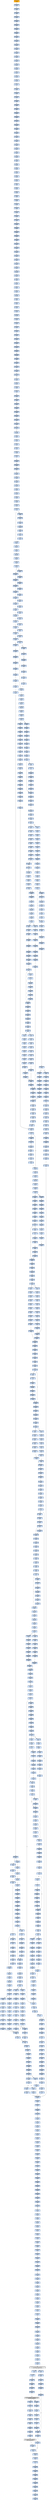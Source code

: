 strict digraph G {
	graph [bgcolor=transparent,
		name=G
	];
	node [color=lightsteelblue,
		fillcolor=lightsteelblue,
		shape=rectangle,
		style=filled
	];
	"0x00428268"	[color=lightgrey,
		fillcolor=orange,
		label="0x00428268
pusha"];
	"0x00428269"	[label="0x00428269
call"];
	"0x00428268" -> "0x00428269"	[color="#000000"];
	"0x0042826e"	[label="0x0042826e
popl"];
	"0x00428269" -> "0x0042826e"	[color="#000000"];
	"0x0042826f"	[label="0x0042826f
addl"];
	"0x0042826e" -> "0x0042826f"	[color="#000000"];
	"0x00428274"	[label="0x00428274
movl"];
	"0x0042826f" -> "0x00428274"	[color="#000000"];
	"0x00428276"	[label="0x00428276
addl"];
	"0x00428274" -> "0x00428276"	[color="#000000"];
	"0x00428278"	[label="0x00428278
subl"];
	"0x00428276" -> "0x00428278"	[color="#000000"];
	"0x0042827a"	[label="0x0042827a
movl"];
	"0x00428278" -> "0x0042827a"	[color="#000000"];
	"0x0042827c"	[label="0x0042827c
lodsw"];
	"0x0042827a" -> "0x0042827c"	[color="#000000"];
	"0x0042827e"	[label="0x0042827e
shll"];
	"0x0042827c" -> "0x0042827e"	[color="#000000"];
	"0x00428281"	[label="0x00428281
movl"];
	"0x0042827e" -> "0x00428281"	[color="#000000"];
	"0x00428283"	[label="0x00428283
pushl"];
	"0x00428281" -> "0x00428283"	[color="#000000"];
	"0x00428284"	[label="0x00428284
lodsl"];
	"0x00428283" -> "0x00428284"	[color="#000000"];
	"0x00428285"	[label="0x00428285
subl"];
	"0x00428284" -> "0x00428285"	[color="#000000"];
	"0x00428287"	[label="0x00428287
addl"];
	"0x00428285" -> "0x00428287"	[color="#000000"];
	"0x00428289"	[label="0x00428289
movl"];
	"0x00428287" -> "0x00428289"	[color="#000000"];
	"0x0042828b"	[label="0x0042828b
pushl"];
	"0x00428289" -> "0x0042828b"	[color="#000000"];
	"0x0042828c"	[label="0x0042828c
pushl"];
	"0x0042828b" -> "0x0042828c"	[color="#000000"];
	"0x0042828d"	[label="0x0042828d
decl"];
	"0x0042828c" -> "0x0042828d"	[color="#000000"];
	"0x0042828e"	[label="0x0042828e
movb"];
	"0x0042828d" -> "0x0042828e"	[color="#000000"];
	"0x00428292"	[label="0x00428292
movb"];
	"0x0042828e" -> "0x00428292"	[color="#000000"];
	"0x00428295"	[label="0x00428295
jne"];
	"0x00428292" -> "0x00428295"	[color="#000000"];
	"0x00428297"	[label="0x00428297
subl"];
	"0x00428295" -> "0x00428297"	[color="#000000",
		label=F];
	"0x00428299"	[label="0x00428299
lodsb"];
	"0x00428297" -> "0x00428299"	[color="#000000"];
	"0x0042829a"	[label="0x0042829a
movl"];
	"0x00428299" -> "0x0042829a"	[color="#000000"];
	"0x0042829c"	[label="0x0042829c
andb"];
	"0x0042829a" -> "0x0042829c"	[color="#000000"];
	"0x0042829f"	[label="0x0042829f
andb"];
	"0x0042829c" -> "0x0042829f"	[color="#000000"];
	"0x004282a1"	[label="0x004282a1
shll"];
	"0x0042829f" -> "0x004282a1"	[color="#000000"];
	"0x004282a4"	[label="0x004282a4
movb"];
	"0x004282a1" -> "0x004282a4"	[color="#000000"];
	"0x004282a6"	[label="0x004282a6
lodsb"];
	"0x004282a4" -> "0x004282a6"	[color="#000000"];
	"0x004282a7"	[label="0x004282a7
orl"];
	"0x004282a6" -> "0x004282a7"	[color="#000000"];
	"0x004282a9"	[label="0x004282a9
pushl"];
	"0x004282a7" -> "0x004282a9"	[color="#000000"];
	"0x004282aa"	[label="0x004282aa
addb"];
	"0x004282a9" -> "0x004282aa"	[color="#000000"];
	"0x004282ac"	[label="0x004282ac
movl"];
	"0x004282aa" -> "0x004282ac"	[color="#000000"];
	"0x004282b1"	[label="0x004282b1
shll"];
	"0x004282ac" -> "0x004282b1"	[color="#000000"];
	"0x004282b3"	[label="0x004282b3
popl"];
	"0x004282b1" -> "0x004282b3"	[color="#000000"];
	"0x004282b4"	[label="0x004282b4
popl"];
	"0x004282b3" -> "0x004282b4"	[color="#000000"];
	"0x004282b5"	[label="0x004282b5
movl"];
	"0x004282b4" -> "0x004282b5"	[color="#000000"];
	"0x004282b7"	[label="0x004282b7
leal"];
	"0x004282b5" -> "0x004282b7"	[color="#000000"];
	"0x004282be"	[label="0x004282be
pushl"];
	"0x004282b7" -> "0x004282be"	[color="#000000"];
	"0x004282bf"	[label="0x004282bf
subl"];
	"0x004282be" -> "0x004282bf"	[color="#000000"];
	"0x004282c1"	[label="0x004282c1
pushl"];
	"0x004282bf" -> "0x004282c1"	[color="#000000"];
	"0x004282c2"	[label="0x004282c2
pushl"];
	"0x004282c1" -> "0x004282c2"	[color="#000000"];
	"0x004282c3"	[label="0x004282c3
movl"];
	"0x004282c2" -> "0x004282c3"	[color="#000000"];
	"0x004282c5"	[label="0x004282c5
pushl"];
	"0x004282c3" -> "0x004282c5"	[color="#000000"];
	"0x004282c6"	[label="0x004282c6
movw"];
	"0x004282c5" -> "0x004282c6"	[color="#000000"];
	"0x004282c9"	[label="0x004282c9
shll"];
	"0x004282c6" -> "0x004282c9"	[color="#000000"];
	"0x004282cc"	[label="0x004282cc
pushl"];
	"0x004282c9" -> "0x004282cc"	[color="#000000"];
	"0x004282cd"	[label="0x004282cd
pushl"];
	"0x004282cc" -> "0x004282cd"	[color="#000000"];
	"0x004282ce"	[label="0x004282ce
addl"];
	"0x004282cd" -> "0x004282ce"	[color="#000000"];
	"0x004282d1"	[label="0x004282d1
pushl"];
	"0x004282ce" -> "0x004282d1"	[color="#000000"];
	"0x004282d2"	[label="0x004282d2
pushl"];
	"0x004282d1" -> "0x004282d2"	[color="#000000"];
	"0x004282d3"	[label="0x004282d3
addl"];
	"0x004282d2" -> "0x004282d3"	[color="#000000"];
	"0x004282d6"	[label="0x004282d6
pushl"];
	"0x004282d3" -> "0x004282d6"	[color="#000000"];
	"0x004282d7"	[label="0x004282d7
pushl"];
	"0x004282d6" -> "0x004282d7"	[color="#000000"];
	"0x004282d8"	[label="0x004282d8
call"];
	"0x004282d7" -> "0x004282d8"	[color="#000000"];
	"0x0042833b"	[label="0x0042833b
pushl"];
	"0x004282d8" -> "0x0042833b"	[color="#000000"];
	"0x0042833c"	[label="0x0042833c
pushl"];
	"0x0042833b" -> "0x0042833c"	[color="#000000"];
	"0x0042833d"	[label="0x0042833d
pushl"];
	"0x0042833c" -> "0x0042833d"	[color="#000000"];
	"0x0042833e"	[label="0x0042833e
pushl"];
	"0x0042833d" -> "0x0042833e"	[color="#000000"];
	"0x0042833f"	[label="0x0042833f
subl"];
	"0x0042833e" -> "0x0042833f"	[color="#000000"];
	"0x00428342"	[label="0x00428342
movl"];
	"0x0042833f" -> "0x00428342"	[color="#000000"];
	"0x00428349"	[label="0x00428349
movl"];
	"0x00428342" -> "0x00428349"	[color="#000000"];
	"0x00428351"	[label="0x00428351
movb"];
	"0x00428349" -> "0x00428351"	[color="#000000"];
	"0x00428356"	[label="0x00428356
movl"];
	"0x00428351" -> "0x00428356"	[color="#000000"];
	"0x0042835d"	[label="0x0042835d
leal"];
	"0x00428356" -> "0x0042835d"	[color="#000000"];
	"0x00428360"	[label="0x00428360
movl"];
	"0x0042835d" -> "0x00428360"	[color="#000000"];
	"0x00428364"	[label="0x00428364
movl"];
	"0x00428360" -> "0x00428364"	[color="#000000"];
	"0x00428369"	[label="0x00428369
movzbl"];
	"0x00428364" -> "0x00428369"	[color="#000000"];
	"0x0042836d"	[label="0x0042836d
movl"];
	"0x00428369" -> "0x0042836d"	[color="#000000"];
	"0x0042836f"	[label="0x0042836f
shll"];
	"0x0042836d" -> "0x0042836f"	[color="#000000"];
	"0x00428371"	[label="0x00428371
movl"];
	"0x0042836f" -> "0x00428371"	[color="#000000"];
	"0x00428373"	[label="0x00428373
decl"];
	"0x00428371" -> "0x00428373"	[color="#000000"];
	"0x00428374"	[label="0x00428374
movl"];
	"0x00428373" -> "0x00428374"	[color="#000000"];
	"0x00428378"	[label="0x00428378
movzbl"];
	"0x00428374" -> "0x00428378"	[color="#000000"];
	"0x0042837c"	[label="0x0042837c
shll"];
	"0x00428378" -> "0x0042837c"	[color="#000000"];
	"0x0042837e"	[label="0x0042837e
decl"];
	"0x0042837c" -> "0x0042837e"	[color="#000000"];
	"0x0042837f"	[label="0x0042837f
movl"];
	"0x0042837e" -> "0x0042837f"	[color="#000000"];
	"0x00428383"	[label="0x00428383
movl"];
	"0x0042837f" -> "0x00428383"	[color="#000000"];
	"0x0042838a"	[label="0x0042838a
movzbl"];
	"0x00428383" -> "0x0042838a"	[color="#000000"];
	"0x0042838d"	[label="0x0042838d
movl"];
	"0x0042838a" -> "0x0042838d"	[color="#000000"];
	"0x00428394"	[label="0x00428394
movl"];
	"0x0042838d" -> "0x00428394"	[color="#000000"];
	"0x0042839c"	[label="0x0042839c
movl"];
	"0x00428394" -> "0x0042839c"	[color="#000000"];
	"0x004283a2"	[label="0x004283a2
movl"];
	"0x0042839c" -> "0x004283a2"	[color="#000000"];
	"0x004283a7"	[label="0x004283a7
movl"];
	"0x004283a2" -> "0x004283a7"	[color="#000000"];
	"0x004283ab"	[label="0x004283ab
movl"];
	"0x004283a7" -> "0x004283ab"	[color="#000000"];
	"0x004283b3"	[label="0x004283b3
movl"];
	"0x004283ab" -> "0x004283b3"	[color="#000000"];
	"0x004283bb"	[label="0x004283bb
movl"];
	"0x004283b3" -> "0x004283bb"	[color="#000000"];
	"0x004283c3"	[label="0x004283c3
movl"];
	"0x004283bb" -> "0x004283c3"	[color="#000000"];
	"0x004283cb"	[label="0x004283cb
movzbl"];
	"0x004283c3" -> "0x004283cb"	[color="#000000"];
	"0x004283cf"	[label="0x004283cf
addl"];
	"0x004283cb" -> "0x004283cf"	[color="#000000"];
	"0x004283d1"	[label="0x004283d1
shll"];
	"0x004283cf" -> "0x004283d1"	[color="#000000"];
	"0x004283d3"	[label="0x004283d3
leal"];
	"0x004283d1" -> "0x004283d3"	[color="#000000"];
	"0x004283d9"	[label="0x004283d9
cmpl"];
	"0x004283d3" -> "0x004283d9"	[color="#000000"];
	"0x004283dd"	[label="0x004283dd
jae"];
	"0x004283d9" -> "0x004283dd"	[color="#000000"];
	"0x004283df"	[label="0x004283df
movl"];
	"0x004283dd" -> "0x004283df"	[color="#000000",
		label=F];
	"0x004283e3"	[label="0x004283e3
movw"];
	"0x004283df" -> "0x004283e3"	[color="#000000"];
	"0x004283e8"	[label="0x004283e8
addl"];
	"0x004283e3" -> "0x004283e8"	[color="#000000"];
	"0x004283eb"	[label="0x004283eb
loop"];
	"0x004283e8" -> "0x004283eb"	[color="#000000"];
	"0x004283ed"	[label="0x004283ed
movl"];
	"0x004283eb" -> "0x004283ed"	[color="#000000",
		label=F];
	"0x004283f4"	[label="0x004283f4
xorl"];
	"0x004283ed" -> "0x004283f4"	[color="#000000"];
	"0x004283f6"	[label="0x004283f6
movl"];
	"0x004283f4" -> "0x004283f6"	[color="#000000"];
	"0x004283fe"	[label="0x004283fe
movl"];
	"0x004283f6" -> "0x004283fe"	[color="#000000"];
	"0x00428400"	[label="0x00428400
addl"];
	"0x004283fe" -> "0x00428400"	[color="#000000"];
	"0x00428407"	[label="0x00428407
movl"];
	"0x00428400" -> "0x00428407"	[color="#000000"];
	"0x0042840b"	[label="0x0042840b
xorl"];
	"0x00428407" -> "0x0042840b"	[color="#000000"];
	"0x0042840d"	[label="0x0042840d
cmpl"];
	"0x0042840b" -> "0x0042840d"	[color="#000000"];
	"0x00428411"	[label="0x00428411
je"];
	"0x0042840d" -> "0x00428411"	[color="#000000"];
	"0x00428417"	[label="0x00428417
movzbl"];
	"0x00428411" -> "0x00428417"	[color="#000000",
		label=F];
	"0x0042841a"	[label="0x0042841a
shll"];
	"0x00428417" -> "0x0042841a"	[color="#000000"];
	"0x0042841d"	[label="0x0042841d
incl"];
	"0x0042841a" -> "0x0042841d"	[color="#000000"];
	"0x0042841e"	[label="0x0042841e
incl"];
	"0x0042841d" -> "0x0042841e"	[color="#000000"];
	"0x0042841f"	[label="0x0042841f
orl"];
	"0x0042841e" -> "0x0042841f"	[color="#000000"];
	"0x00428421"	[label="0x00428421
cmpl"];
	"0x0042841f" -> "0x00428421"	[color="#000000"];
	"0x00428424"	[label="0x00428424
jle"];
	"0x00428421" -> "0x00428424"	[color="#000000"];
	"0x00428426"	[label="0x00428426
movl"];
	"0x00428424" -> "0x00428426"	[color="#000000",
		label=F];
	"0x0042842d"	[label="0x0042842d
cmpl"];
	"0x00428426" -> "0x0042842d"	[color="#000000"];
	"0x00428431"	[label="0x00428431
jae"];
	"0x0042842d" -> "0x00428431"	[color="#000000"];
	"0x00428437"	[label="0x00428437
movl"];
	"0x00428431" -> "0x00428437"	[color="#000000",
		label=F];
	"0x0042843b"	[label="0x0042843b
andl"];
	"0x00428437" -> "0x0042843b"	[color="#000000"];
	"0x0042843f"	[label="0x0042843f
movl"];
	"0x0042843b" -> "0x0042843f"	[color="#000000"];
	"0x00428443"	[label="0x00428443
movl"];
	"0x0042843f" -> "0x00428443"	[color="#000000"];
	"0x00428447"	[label="0x00428447
shll"];
	"0x00428443" -> "0x00428447"	[color="#000000"];
	"0x0042844a"	[label="0x0042844a
movl"];
	"0x00428447" -> "0x0042844a"	[color="#000000"];
	"0x0042844e"	[label="0x0042844e
addl"];
	"0x0042844a" -> "0x0042844e"	[color="#000000"];
	"0x00428450"	[label="0x00428450
cmpl"];
	"0x0042844e" -> "0x00428450"	[color="#000000"];
	"0x00428458"	[label="0x00428458
leal"];
	"0x00428450" -> "0x00428458"	[color="#000000"];
	"0x0042845b"	[label="0x0042845b
ja"];
	"0x00428458" -> "0x0042845b"	[color="#000000"];
	"0x00428475"	[label="0x00428475
movl"];
	"0x0042845b" -> "0x00428475"	[color="#000000",
		label=T];
	"0x0042845d"	[label="0x0042845d
cmpl"];
	"0x0042845b" -> "0x0042845d"	[color="#000000",
		label=F];
	"0x00428479"	[label="0x00428479
movw"];
	"0x00428475" -> "0x00428479"	[color="#000000"];
	"0x0042847d"	[label="0x0042847d
shrl"];
	"0x00428479" -> "0x0042847d"	[color="#000000"];
	"0x00428480"	[label="0x00428480
movzwl"];
	"0x0042847d" -> "0x00428480"	[color="#000000"];
	"0x00428483"	[label="0x00428483
imull"];
	"0x00428480" -> "0x00428483"	[color="#000000"];
	"0x00428486"	[label="0x00428486
cmpl"];
	"0x00428483" -> "0x00428486"	[color="#000000"];
	"0x00428488"	[label="0x00428488
jae"];
	"0x00428486" -> "0x00428488"	[color="#000000"];
	"0x0042848e"	[label="0x0042848e
movl"];
	"0x00428488" -> "0x0042848e"	[color="#000000",
		label=F];
	"0x0042866b"	[label="0x0042866b
movl"];
	"0x00428488" -> "0x0042866b"	[color="#000000",
		label=T];
	"0x00428492"	[label="0x00428492
movl"];
	"0x0042848e" -> "0x00428492"	[color="#000000"];
	"0x00428497"	[label="0x00428497
subl"];
	"0x00428492" -> "0x00428497"	[color="#000000"];
	"0x00428499"	[label="0x00428499
movb"];
	"0x00428497" -> "0x00428499"	[color="#000000"];
	"0x0042849d"	[label="0x0042849d
sarl"];
	"0x00428499" -> "0x0042849d"	[color="#000000"];
	"0x004284a0"	[label="0x004284a0
movl"];
	"0x0042849d" -> "0x004284a0"	[color="#000000"];
	"0x004284a5"	[label="0x004284a5
leal"];
	"0x004284a0" -> "0x004284a5"	[color="#000000"];
	"0x004284a8"	[label="0x004284a8
movzbl"];
	"0x004284a5" -> "0x004284a8"	[color="#000000"];
	"0x004284ad"	[label="0x004284ad
movw"];
	"0x004284a8" -> "0x004284ad"	[color="#000000"];
	"0x004284b1"	[label="0x004284b1
movl"];
	"0x004284ad" -> "0x004284b1"	[color="#000000"];
	"0x004284b5"	[label="0x004284b5
andl"];
	"0x004284b1" -> "0x004284b5"	[color="#000000"];
	"0x004284b9"	[label="0x004284b9
movl"];
	"0x004284b5" -> "0x004284b9"	[color="#000000"];
	"0x004284bd"	[label="0x004284bd
shll"];
	"0x004284b9" -> "0x004284bd"	[color="#000000"];
	"0x004284bf"	[label="0x004284bf
movl"];
	"0x004284bd" -> "0x004284bf"	[color="#000000"];
	"0x004284c4"	[label="0x004284c4
subl"];
	"0x004284bf" -> "0x004284c4"	[color="#000000"];
	"0x004284c8"	[label="0x004284c8
sarl"];
	"0x004284c4" -> "0x004284c8"	[color="#000000"];
	"0x004284ca"	[label="0x004284ca
addl"];
	"0x004284c8" -> "0x004284ca"	[color="#000000"];
	"0x004284cc"	[label="0x004284cc
imull"];
	"0x004284ca" -> "0x004284cc"	[color="#000000"];
	"0x004284d2"	[label="0x004284d2
cmpl"];
	"0x004284cc" -> "0x004284d2"	[color="#000000"];
	"0x004284d7"	[label="0x004284d7
leal"];
	"0x004284d2" -> "0x004284d7"	[color="#000000"];
	"0x004284de"	[label="0x004284de
movl"];
	"0x004284d7" -> "0x004284de"	[color="#000000"];
	"0x004284e2"	[label="0x004284e2
jle"];
	"0x004284de" -> "0x004284e2"	[color="#000000"];
	"0x004285b2"	[label="0x004285b2
leal"];
	"0x004284e2" -> "0x004285b2"	[color="#000000",
		label=T];
	"0x004284e8"	[label="0x004284e8
movl"];
	"0x004284e2" -> "0x004284e8"	[color="#000000",
		label=F];
	"0x004285b5"	[label="0x004285b5
movl"];
	"0x004285b2" -> "0x004285b5"	[color="#000000"];
	"0x004285b9"	[label="0x004285b9
addl"];
	"0x004285b5" -> "0x004285b9"	[color="#000000"];
	"0x004285bb"	[label="0x004285bb
cmpl"];
	"0x004285b9" -> "0x004285bb"	[color="#000000"];
	"0x004285c3"	[label="0x004285c3
ja"];
	"0x004285bb" -> "0x004285c3"	[color="#000000"];
	"0x004285dd"	[label="0x004285dd
movl"];
	"0x004285c3" -> "0x004285dd"	[color="#000000",
		label=T];
	"0x004285c5"	[label="0x004285c5
cmpl"];
	"0x004285c3" -> "0x004285c5"	[color="#000000",
		label=F];
	"0x004285e1"	[label="0x004285e1
movw"];
	"0x004285dd" -> "0x004285e1"	[color="#000000"];
	"0x004285e5"	[label="0x004285e5
shrl"];
	"0x004285e1" -> "0x004285e5"	[color="#000000"];
	"0x004285e8"	[label="0x004285e8
movzwl"];
	"0x004285e5" -> "0x004285e8"	[color="#000000"];
	"0x004285eb"	[label="0x004285eb
imull"];
	"0x004285e8" -> "0x004285eb"	[color="#000000"];
	"0x004285ee"	[label="0x004285ee
cmpl"];
	"0x004285eb" -> "0x004285ee"	[color="#000000"];
	"0x004285f0"	[label="0x004285f0
jae"];
	"0x004285ee" -> "0x004285f0"	[color="#000000"];
	"0x004285f2"	[label="0x004285f2
movl"];
	"0x004285f0" -> "0x004285f2"	[color="#000000",
		label=F];
	"0x0042860b"	[label="0x0042860b
subl"];
	"0x004285f0" -> "0x0042860b"	[color="#000000",
		label=T];
	"0x004285f6"	[label="0x004285f6
movl"];
	"0x004285f2" -> "0x004285f6"	[color="#000000"];
	"0x004285fb"	[label="0x004285fb
subl"];
	"0x004285f6" -> "0x004285fb"	[color="#000000"];
	"0x004285fd"	[label="0x004285fd
movl"];
	"0x004285fb" -> "0x004285fd"	[color="#000000"];
	"0x004285ff"	[label="0x004285ff
sarl"];
	"0x004285fd" -> "0x004285ff"	[color="#000000"];
	"0x00428602"	[label="0x00428602
leal"];
	"0x004285ff" -> "0x00428602"	[color="#000000"];
	"0x00428605"	[label="0x00428605
movw"];
	"0x00428602" -> "0x00428605"	[color="#000000"];
	"0x00428609"	[label="0x00428609
jmp"];
	"0x00428605" -> "0x00428609"	[color="#000000"];
	"0x004285aa"	[label="0x004285aa
cmpl"];
	"0x00428609" -> "0x004285aa"	[color="#000000"];
	"0x004285b0"	[label="0x004285b0
jg"];
	"0x004285aa" -> "0x004285b0"	[color="#000000"];
	"0x00428623"	[label="0x00428623
movl"];
	"0x004285b0" -> "0x00428623"	[color="#000000",
		label=T];
	"0x0042860f"	[label="0x0042860f
subl"];
	"0x0042860b" -> "0x0042860f"	[color="#000000"];
	"0x00428611"	[label="0x00428611
movl"];
	"0x0042860f" -> "0x00428611"	[color="#000000"];
	"0x00428613"	[label="0x00428613
leal"];
	"0x00428611" -> "0x00428613"	[color="#000000"];
	"0x00428616"	[label="0x00428616
shrw"];
	"0x00428613" -> "0x00428616"	[color="#000000"];
	"0x0042861a"	[label="0x0042861a
subw"];
	"0x00428616" -> "0x0042861a"	[color="#000000"];
	"0x0042861d"	[label="0x0042861d
movw"];
	"0x0042861a" -> "0x0042861d"	[color="#000000"];
	"0x00428621"	[label="0x00428621
jmp"];
	"0x0042861d" -> "0x00428621"	[color="#000000"];
	"0x00428621" -> "0x004285aa"	[color="#000000"];
	"0x00428627"	[label="0x00428627
movl"];
	"0x00428623" -> "0x00428627"	[color="#000000"];
	"0x00428629"	[label="0x00428629
movl"];
	"0x00428627" -> "0x00428629"	[color="#000000"];
	"0x00428630"	[label="0x00428630
movb"];
	"0x00428629" -> "0x00428630"	[color="#000000"];
	"0x00428634"	[label="0x00428634
movb"];
	"0x00428630" -> "0x00428634"	[color="#000000"];
	"0x00428637"	[label="0x00428637
incl"];
	"0x00428634" -> "0x00428637"	[color="#000000"];
	"0x00428638"	[label="0x00428638
cmpl"];
	"0x00428637" -> "0x00428638"	[color="#000000"];
	"0x0042863d"	[label="0x0042863d
movl"];
	"0x00428638" -> "0x0042863d"	[color="#000000"];
	"0x00428641"	[label="0x00428641
jg"];
	"0x0042863d" -> "0x00428641"	[color="#000000"];
	"0x00428643"	[label="0x00428643
movl"];
	"0x00428641" -> "0x00428643"	[color="#000000",
		label=F];
	"0x00428650"	[label="0x00428650
cmpl"];
	"0x00428641" -> "0x00428650"	[color="#000000",
		label=T];
	"0x0042864b"	[label="0x0042864b
jmp"];
	"0x00428643" -> "0x0042864b"	[color="#000000"];
	"0x00428d6c"	[label="0x00428d6c
movl"];
	"0x0042864b" -> "0x00428d6c"	[color="#000000"];
	"0x00428d73"	[label="0x00428d73
cmpl"];
	"0x00428d6c" -> "0x00428d73"	[color="#000000"];
	"0x00428d77"	[label="0x00428d77
jb"];
	"0x00428d73" -> "0x00428d77"	[color="#000000"];
	"0x00428d7d"	[label="0x00428d7d
cmpl"];
	"0x00428d77" -> "0x00428d7d"	[color="#000000",
		label=F];
	"0x00428461"	[label="0x00428461
je"];
	"0x0042845d" -> "0x00428461"	[color="#000000"];
	"0x00428467"	[label="0x00428467
shll"];
	"0x00428461" -> "0x00428467"	[color="#000000",
		label=F];
	"0x0042846c"	[label="0x0042846c
movzbl"];
	"0x00428467" -> "0x0042846c"	[color="#000000"];
	"0x0042846f"	[label="0x0042846f
shll"];
	"0x0042846c" -> "0x0042846f"	[color="#000000"];
	"0x00428472"	[label="0x00428472
incl"];
	"0x0042846f" -> "0x00428472"	[color="#000000"];
	"0x00428473"	[label="0x00428473
orl"];
	"0x00428472" -> "0x00428473"	[color="#000000"];
	"0x00428473" -> "0x00428475"	[color="#000000"];
	"0x004285c9"	[label="0x004285c9
je"];
	"0x004285c5" -> "0x004285c9"	[color="#000000"];
	"0x004285cf"	[label="0x004285cf
shll"];
	"0x004285c9" -> "0x004285cf"	[color="#000000",
		label=F];
	"0x004285d4"	[label="0x004285d4
movzbl"];
	"0x004285cf" -> "0x004285d4"	[color="#000000"];
	"0x004285d7"	[label="0x004285d7
shll"];
	"0x004285d4" -> "0x004285d7"	[color="#000000"];
	"0x004285da"	[label="0x004285da
incl"];
	"0x004285d7" -> "0x004285da"	[color="#000000"];
	"0x004285db"	[label="0x004285db
orl"];
	"0x004285da" -> "0x004285db"	[color="#000000"];
	"0x004285db" -> "0x004285dd"	[color="#000000"];
	"0x0042866f"	[label="0x0042866f
subl"];
	"0x0042866b" -> "0x0042866f"	[color="#000000"];
	"0x00428671"	[label="0x00428671
movl"];
	"0x0042866f" -> "0x00428671"	[color="#000000"];
	"0x00428675"	[label="0x00428675
subl"];
	"0x00428671" -> "0x00428675"	[color="#000000"];
	"0x00428677"	[label="0x00428677
movl"];
	"0x00428675" -> "0x00428677"	[color="#000000"];
	"0x00428679"	[label="0x00428679
shrw"];
	"0x00428677" -> "0x00428679"	[color="#000000"];
	"0x0042867d"	[label="0x0042867d
subw"];
	"0x00428679" -> "0x0042867d"	[color="#000000"];
	"0x00428680"	[label="0x00428680
cmpl"];
	"0x0042867d" -> "0x00428680"	[color="#000000"];
	"0x00428686"	[label="0x00428686
movw"];
	"0x00428680" -> "0x00428686"	[color="#000000"];
	"0x0042868a"	[label="0x0042868a
movl"];
	"0x00428686" -> "0x0042868a"	[color="#000000"];
	"0x0042868e"	[label="0x0042868e
leal"];
	"0x0042868a" -> "0x0042868e"	[color="#000000"];
	"0x00428692"	[label="0x00428692
movl"];
	"0x0042868e" -> "0x00428692"	[color="#000000"];
	"0x00428696"	[label="0x00428696
ja"];
	"0x00428692" -> "0x00428696"	[color="#000000"];
	"0x004286ae"	[label="0x004286ae
movl"];
	"0x00428696" -> "0x004286ae"	[color="#000000",
		label=T];
	"0x00428698"	[label="0x00428698
cmpl"];
	"0x00428696" -> "0x00428698"	[color="#000000",
		label=F];
	"0x004286b2"	[label="0x004286b2
movl"];
	"0x004286ae" -> "0x004286b2"	[color="#000000"];
	"0x004286b4"	[label="0x004286b4
shrl"];
	"0x004286b2" -> "0x004286b4"	[color="#000000"];
	"0x004286b7"	[label="0x004286b7
movw"];
	"0x004286b4" -> "0x004286b7"	[color="#000000"];
	"0x004286be"	[label="0x004286be
movzwl"];
	"0x004286b7" -> "0x004286be"	[color="#000000"];
	"0x004286c1"	[label="0x004286c1
imull"];
	"0x004286be" -> "0x004286c1"	[color="#000000"];
	"0x004286c4"	[label="0x004286c4
cmpl"];
	"0x004286c1" -> "0x004286c4"	[color="#000000"];
	"0x004286c6"	[label="0x004286c6
jae"];
	"0x004286c4" -> "0x004286c6"	[color="#000000"];
	"0x0042871a"	[label="0x0042871a
movl"];
	"0x004286c6" -> "0x0042871a"	[color="#000000",
		label=T];
	"0x004286c8"	[label="0x004286c8
movl"];
	"0x004286c6" -> "0x004286c8"	[color="#000000",
		label=F];
	"0x0042871c"	[label="0x0042871c
subl"];
	"0x0042871a" -> "0x0042871c"	[color="#000000"];
	"0x0042871e"	[label="0x0042871e
subl"];
	"0x0042871c" -> "0x0042871e"	[color="#000000"];
	"0x00428720"	[label="0x00428720
movl"];
	"0x0042871e" -> "0x00428720"	[color="#000000"];
	"0x00428722"	[label="0x00428722
shrw"];
	"0x00428720" -> "0x00428722"	[color="#000000"];
	"0x00428726"	[label="0x00428726
movl"];
	"0x00428722" -> "0x00428726"	[color="#000000"];
	"0x0042872a"	[label="0x0042872a
subw"];
	"0x00428726" -> "0x0042872a"	[color="#000000"];
	"0x0042872d"	[label="0x0042872d
cmpl"];
	"0x0042872a" -> "0x0042872d"	[color="#000000"];
	"0x00428733"	[label="0x00428733
movw"];
	"0x0042872d" -> "0x00428733"	[color="#000000"];
	"0x0042873a"	[label="0x0042873a
ja"];
	"0x00428733" -> "0x0042873a"	[color="#000000"];
	"0x00428752"	[label="0x00428752
movl"];
	"0x0042873a" -> "0x00428752"	[color="#000000",
		label=T];
	"0x0042873c"	[label="0x0042873c
cmpl"];
	"0x0042873a" -> "0x0042873c"	[color="#000000",
		label=F];
	"0x00428756"	[label="0x00428756
movl"];
	"0x00428752" -> "0x00428756"	[color="#000000"];
	"0x00428758"	[label="0x00428758
shrl"];
	"0x00428756" -> "0x00428758"	[color="#000000"];
	"0x0042875b"	[label="0x0042875b
movw"];
	"0x00428758" -> "0x0042875b"	[color="#000000"];
	"0x00428762"	[label="0x00428762
movzwl"];
	"0x0042875b" -> "0x00428762"	[color="#000000"];
	"0x00428765"	[label="0x00428765
imull"];
	"0x00428762" -> "0x00428765"	[color="#000000"];
	"0x00428768"	[label="0x00428768
cmpl"];
	"0x00428765" -> "0x00428768"	[color="#000000"];
	"0x0042876a"	[label="0x0042876a
jae"];
	"0x00428768" -> "0x0042876a"	[color="#000000"];
	"0x00428770"	[label="0x00428770
movl"];
	"0x0042876a" -> "0x00428770"	[color="#000000",
		label=F];
	"0x00428853"	[label="0x00428853
movl"];
	"0x0042876a" -> "0x00428853"	[color="#000000",
		label=T];
	"0x00428775"	[label="0x00428775
movl"];
	"0x00428770" -> "0x00428775"	[color="#000000"];
	"0x00428777"	[label="0x00428777
subl"];
	"0x00428775" -> "0x00428777"	[color="#000000"];
	"0x00428779"	[label="0x00428779
movl"];
	"0x00428777" -> "0x00428779"	[color="#000000"];
	"0x00428781"	[label="0x00428781
movl"];
	"0x00428779" -> "0x00428781"	[color="#000000"];
	"0x00428783"	[label="0x00428783
sarl"];
	"0x00428781" -> "0x00428783"	[color="#000000"];
	"0x00428786"	[label="0x00428786
leal"];
	"0x00428783" -> "0x00428786"	[color="#000000"];
	"0x00428789"	[label="0x00428789
movl"];
	"0x00428786" -> "0x00428789"	[color="#000000"];
	"0x0042878d"	[label="0x0042878d
movw"];
	"0x00428789" -> "0x0042878d"	[color="#000000"];
	"0x00428794"	[label="0x00428794
movl"];
	"0x0042878d" -> "0x00428794"	[color="#000000"];
	"0x00428798"	[label="0x00428798
movl"];
	"0x00428794" -> "0x00428798"	[color="#000000"];
	"0x0042879c"	[label="0x0042879c
shll"];
	"0x00428798" -> "0x0042879c"	[color="#000000"];
	"0x0042879f"	[label="0x0042879f
addl"];
	"0x0042879c" -> "0x0042879f"	[color="#000000"];
	"0x004287a3"	[label="0x004287a3
cmpl"];
	"0x0042879f" -> "0x004287a3"	[color="#000000"];
	"0x004287a9"	[label="0x004287a9
leal"];
	"0x004287a3" -> "0x004287a9"	[color="#000000"];
	"0x004287ac"	[label="0x004287ac
ja"];
	"0x004287a9" -> "0x004287ac"	[color="#000000"];
	"0x004287c4"	[label="0x004287c4
movw"];
	"0x004287ac" -> "0x004287c4"	[color="#000000",
		label=T];
	"0x004287ae"	[label="0x004287ae
cmpl"];
	"0x004287ac" -> "0x004287ae"	[color="#000000",
		label=F];
	"0x004287cb"	[label="0x004287cb
movl"];
	"0x004287c4" -> "0x004287cb"	[color="#000000"];
	"0x004287cd"	[label="0x004287cd
shrl"];
	"0x004287cb" -> "0x004287cd"	[color="#000000"];
	"0x004287d0"	[label="0x004287d0
movzwl"];
	"0x004287cd" -> "0x004287d0"	[color="#000000"];
	"0x004287d3"	[label="0x004287d3
imull"];
	"0x004287d0" -> "0x004287d3"	[color="#000000"];
	"0x004287d6"	[label="0x004287d6
cmpl"];
	"0x004287d3" -> "0x004287d6"	[color="#000000"];
	"0x004287d8"	[label="0x004287d8
jae"];
	"0x004287d6" -> "0x004287d8"	[color="#000000"];
	"0x0042883a"	[label="0x0042883a
subl"];
	"0x004287d8" -> "0x0042883a"	[color="#000000",
		label=T];
	"0x004287da"	[label="0x004287da
subl"];
	"0x004287d8" -> "0x004287da"	[color="#000000",
		label=F];
	"0x0042883c"	[label="0x0042883c
subl"];
	"0x0042883a" -> "0x0042883c"	[color="#000000"];
	"0x0042883e"	[label="0x0042883e
movl"];
	"0x0042883c" -> "0x0042883e"	[color="#000000"];
	"0x00428840"	[label="0x00428840
shrw"];
	"0x0042883e" -> "0x00428840"	[color="#000000"];
	"0x00428844"	[label="0x00428844
subw"];
	"0x00428840" -> "0x00428844"	[color="#000000"];
	"0x00428847"	[label="0x00428847
movw"];
	"0x00428844" -> "0x00428847"	[color="#000000"];
	"0x0042884e"	[label="0x0042884e
jmp"];
	"0x00428847" -> "0x0042884e"	[color="#000000"];
	"0x00428972"	[label="0x00428972
xorl"];
	"0x0042884e" -> "0x00428972"	[color="#000000"];
	"0x00428974"	[label="0x00428974
cmpl"];
	"0x00428972" -> "0x00428974"	[color="#000000"];
	"0x00428979"	[label="0x00428979
movl"];
	"0x00428974" -> "0x00428979"	[color="#000000"];
	"0x0042897d"	[label="0x0042897d
setg"];
	"0x00428979" -> "0x0042897d"	[color="#000000"];
	"0x00428980"	[label="0x00428980
addl"];
	"0x0042897d" -> "0x00428980"	[color="#000000"];
	"0x00428986"	[label="0x00428986
leal"];
	"0x00428980" -> "0x00428986"	[color="#000000"];
	"0x0042898a"	[label="0x0042898a
movl"];
	"0x00428986" -> "0x0042898a"	[color="#000000"];
	"0x0042898e"	[label="0x0042898e
cmpl"];
	"0x0042898a" -> "0x0042898e"	[color="#000000"];
	"0x00428994"	[label="0x00428994
ja"];
	"0x0042898e" -> "0x00428994"	[color="#000000"];
	"0x004289ac"	[label="0x004289ac
movw"];
	"0x00428994" -> "0x004289ac"	[color="#000000",
		label=T];
	"0x00428996"	[label="0x00428996
cmpl"];
	"0x00428994" -> "0x00428996"	[color="#000000",
		label=F];
	"0x004289af"	[label="0x004289af
movl"];
	"0x004289ac" -> "0x004289af"	[color="#000000"];
	"0x004289b1"	[label="0x004289b1
shrl"];
	"0x004289af" -> "0x004289b1"	[color="#000000"];
	"0x004289b4"	[label="0x004289b4
movzwl"];
	"0x004289b1" -> "0x004289b4"	[color="#000000"];
	"0x004289b7"	[label="0x004289b7
imull"];
	"0x004289b4" -> "0x004289b7"	[color="#000000"];
	"0x004289ba"	[label="0x004289ba
cmpl"];
	"0x004289b7" -> "0x004289ba"	[color="#000000"];
	"0x004289bc"	[label="0x004289bc
jae"];
	"0x004289ba" -> "0x004289bc"	[color="#000000"];
	"0x004289be"	[label="0x004289be
movl"];
	"0x004289bc" -> "0x004289be"	[color="#000000",
		label=F];
	"0x004289ed"	[label="0x004289ed
subl"];
	"0x004289bc" -> "0x004289ed"	[color="#000000",
		label=T];
	"0x004289c2"	[label="0x004289c2
movl"];
	"0x004289be" -> "0x004289c2"	[color="#000000"];
	"0x004289c7"	[label="0x004289c7
subl"];
	"0x004289c2" -> "0x004289c7"	[color="#000000"];
	"0x004289c9"	[label="0x004289c9
shll"];
	"0x004289c7" -> "0x004289c9"	[color="#000000"];
	"0x004289ce"	[label="0x004289ce
sarl"];
	"0x004289c9" -> "0x004289ce"	[color="#000000"];
	"0x004289d1"	[label="0x004289d1
movl"];
	"0x004289ce" -> "0x004289d1"	[color="#000000"];
	"0x004289d9"	[label="0x004289d9
leal"];
	"0x004289d1" -> "0x004289d9"	[color="#000000"];
	"0x004289dc"	[label="0x004289dc
movw"];
	"0x004289d9" -> "0x004289dc"	[color="#000000"];
	"0x004289df"	[label="0x004289df
movl"];
	"0x004289dc" -> "0x004289df"	[color="#000000"];
	"0x004289e3"	[label="0x004289e3
leal"];
	"0x004289df" -> "0x004289e3"	[color="#000000"];
	"0x004289e7"	[label="0x004289e7
movl"];
	"0x004289e3" -> "0x004289e7"	[color="#000000"];
	"0x004289eb"	[label="0x004289eb
jmp"];
	"0x004289e7" -> "0x004289eb"	[color="#000000"];
	"0x00428a5f"	[label="0x00428a5f
movl"];
	"0x004289eb" -> "0x00428a5f"	[color="#000000"];
	"0x00428a67"	[label="0x00428a67
jmp"];
	"0x00428a5f" -> "0x00428a67"	[color="#000000"];
	"0x00428a98"	[label="0x00428a98
movl"];
	"0x00428a67" -> "0x00428a98"	[color="#000000"];
	"0x00428a9c"	[label="0x00428a9c
movl"];
	"0x00428a98" -> "0x00428a9c"	[color="#000000"];
	"0x00428aa1"	[label="0x00428aa1
movl"];
	"0x00428a9c" -> "0x00428aa1"	[color="#000000"];
	"0x00428aa5"	[label="0x00428aa5
leal"];
	"0x00428aa1" -> "0x00428aa5"	[color="#000000"];
	"0x00428aa8"	[label="0x00428aa8
movl"];
	"0x00428aa5" -> "0x00428aa8"	[color="#000000"];
	"0x00428aac"	[label="0x00428aac
addl"];
	"0x00428aa8" -> "0x00428aac"	[color="#000000"];
	"0x00428aae"	[label="0x00428aae
cmpl"];
	"0x00428aac" -> "0x00428aae"	[color="#000000"];
	"0x00428ab6"	[label="0x00428ab6
ja"];
	"0x00428aae" -> "0x00428ab6"	[color="#000000"];
	"0x00428ab8"	[label="0x00428ab8
cmpl"];
	"0x00428ab6" -> "0x00428ab8"	[color="#000000",
		label=F];
	"0x00428ad0"	[label="0x00428ad0
movl"];
	"0x00428ab6" -> "0x00428ad0"	[color="#000000",
		label=T];
	"0x00428abc"	[label="0x00428abc
je"];
	"0x00428ab8" -> "0x00428abc"	[color="#000000"];
	"0x00428ac2"	[label="0x00428ac2
shll"];
	"0x00428abc" -> "0x00428ac2"	[color="#000000",
		label=F];
	"0x00428ac7"	[label="0x00428ac7
movzbl"];
	"0x00428ac2" -> "0x00428ac7"	[color="#000000"];
	"0x00428aca"	[label="0x00428aca
shll"];
	"0x00428ac7" -> "0x00428aca"	[color="#000000"];
	"0x00428acd"	[label="0x00428acd
incl"];
	"0x00428aca" -> "0x00428acd"	[color="#000000"];
	"0x00428ace"	[label="0x00428ace
orl"];
	"0x00428acd" -> "0x00428ace"	[color="#000000"];
	"0x00428ace" -> "0x00428ad0"	[color="#000000"];
	"0x00428ad4"	[label="0x00428ad4
movw"];
	"0x00428ad0" -> "0x00428ad4"	[color="#000000"];
	"0x00428ad7"	[label="0x00428ad7
shrl"];
	"0x00428ad4" -> "0x00428ad7"	[color="#000000"];
	"0x00428ada"	[label="0x00428ada
movzwl"];
	"0x00428ad7" -> "0x00428ada"	[color="#000000"];
	"0x00428add"	[label="0x00428add
imull"];
	"0x00428ada" -> "0x00428add"	[color="#000000"];
	"0x00428ae0"	[label="0x00428ae0
cmpl"];
	"0x00428add" -> "0x00428ae0"	[color="#000000"];
	"0x00428ae2"	[label="0x00428ae2
jae"];
	"0x00428ae0" -> "0x00428ae2"	[color="#000000"];
	"0x00428ae4"	[label="0x00428ae4
movl"];
	"0x00428ae2" -> "0x00428ae4"	[color="#000000",
		label=F];
	"0x00428afc"	[label="0x00428afc
subl"];
	"0x00428ae2" -> "0x00428afc"	[color="#000000",
		label=T];
	"0x00428ae8"	[label="0x00428ae8
movl"];
	"0x00428ae4" -> "0x00428ae8"	[color="#000000"];
	"0x00428aed"	[label="0x00428aed
subl"];
	"0x00428ae8" -> "0x00428aed"	[color="#000000"];
	"0x00428aef"	[label="0x00428aef
sarl"];
	"0x00428aed" -> "0x00428aef"	[color="#000000"];
	"0x00428af2"	[label="0x00428af2
leal"];
	"0x00428aef" -> "0x00428af2"	[color="#000000"];
	"0x00428af5"	[label="0x00428af5
movl"];
	"0x00428af2" -> "0x00428af5"	[color="#000000"];
	"0x00428af7"	[label="0x00428af7
movw"];
	"0x00428af5" -> "0x00428af7"	[color="#000000"];
	"0x00428afa"	[label="0x00428afa
jmp"];
	"0x00428af7" -> "0x00428afa"	[color="#000000"];
	"0x00428b11"	[label="0x00428b11
movl"];
	"0x00428afa" -> "0x00428b11"	[color="#000000"];
	"0x00428b15"	[label="0x00428b15
decl"];
	"0x00428b11" -> "0x00428b15"	[color="#000000"];
	"0x00428b16"	[label="0x00428b16
movl"];
	"0x00428b15" -> "0x00428b16"	[color="#000000"];
	"0x00428b1a"	[label="0x00428b1a
jne"];
	"0x00428b16" -> "0x00428b1a"	[color="#000000"];
	"0x00428b1c"	[label="0x00428b1c
movb"];
	"0x00428b1a" -> "0x00428b1c"	[color="#000000",
		label=F];
	"0x00428b20"	[label="0x00428b20
movl"];
	"0x00428b1c" -> "0x00428b20"	[color="#000000"];
	"0x00428b25"	[label="0x00428b25
shll"];
	"0x00428b20" -> "0x00428b25"	[color="#000000"];
	"0x00428b27"	[label="0x00428b27
subl"];
	"0x00428b25" -> "0x00428b27"	[color="#000000"];
	"0x00428b29"	[label="0x00428b29
addl"];
	"0x00428b27" -> "0x00428b29"	[color="#000000"];
	"0x00428b2d"	[label="0x00428b2d
cmpl"];
	"0x00428b29" -> "0x00428b2d"	[color="#000000"];
	"0x00428b32"	[label="0x00428b32
movl"];
	"0x00428b2d" -> "0x00428b32"	[color="#000000"];
	"0x00428b36"	[label="0x00428b36
jg"];
	"0x00428b32" -> "0x00428b36"	[color="#000000"];
	"0x00428d23"	[label="0x00428d23
movl"];
	"0x00428b36" -> "0x00428d23"	[color="#000000",
		label=T];
	"0x00428b3c"	[label="0x00428b3c
addl"];
	"0x00428b36" -> "0x00428b3c"	[color="#000000",
		label=F];
	"0x00428d27"	[label="0x00428d27
movl"];
	"0x00428d23" -> "0x00428d27"	[color="#000000"];
	"0x00428d2b"	[label="0x00428d2b
addl"];
	"0x00428d27" -> "0x00428d2b"	[color="#000000"];
	"0x00428d2e"	[label="0x00428d2e
cmpl"];
	"0x00428d2b" -> "0x00428d2e"	[color="#000000"];
	"0x00428d32"	[label="0x00428d32
ja"];
	"0x00428d2e" -> "0x00428d32"	[color="#000000"];
	"0x00428d34"	[label="0x00428d34
movl"];
	"0x00428d32" -> "0x00428d34"	[color="#000000",
		label=F];
	"0x00428d3b"	[label="0x00428d3b
movl"];
	"0x00428d34" -> "0x00428d3b"	[color="#000000"];
	"0x00428d3d"	[label="0x00428d3d
subl"];
	"0x00428d3b" -> "0x00428d3d"	[color="#000000"];
	"0x00428d41"	[label="0x00428d41
addl"];
	"0x00428d3d" -> "0x00428d41"	[color="#000000"];
	"0x00428d48"	[label="0x00428d48
leal"];
	"0x00428d41" -> "0x00428d48"	[color="#000000"];
	"0x00428d4c"	[label="0x00428d4c
movb"];
	"0x00428d48" -> "0x00428d4c"	[color="#000000"];
	"0x00428d4e"	[label="0x00428d4e
incl"];
	"0x00428d4c" -> "0x00428d4e"	[color="#000000"];
	"0x00428d4f"	[label="0x00428d4f
movb"];
	"0x00428d4e" -> "0x00428d4f"	[color="#000000"];
	"0x00428d53"	[label="0x00428d53
movb"];
	"0x00428d4f" -> "0x00428d53"	[color="#000000"];
	"0x00428d55"	[label="0x00428d55
incl"];
	"0x00428d53" -> "0x00428d55"	[color="#000000"];
	"0x00428d56"	[label="0x00428d56
incl"];
	"0x00428d55" -> "0x00428d56"	[color="#000000"];
	"0x00428d5a"	[label="0x00428d5a
decl"];
	"0x00428d56" -> "0x00428d5a"	[color="#000000"];
	"0x00428d5b"	[label="0x00428d5b
je"];
	"0x00428d5a" -> "0x00428d5b"	[color="#000000"];
	"0x00428d5b" -> "0x00428d6c"	[color="#000000",
		label=T];
	"0x004284ec"	[label="0x004284ec
subl"];
	"0x004284e8" -> "0x004284ec"	[color="#000000"];
	"0x004284f0"	[label="0x004284f0
movl"];
	"0x004284ec" -> "0x004284f0"	[color="#000000"];
	"0x004284f7"	[label="0x004284f7
movzbl"];
	"0x004284f0" -> "0x004284f7"	[color="#000000"];
	"0x004284fb"	[label="0x004284fb
movl"];
	"0x004284f7" -> "0x004284fb"	[color="#000000"];
	"0x004284ff"	[label="0x004284ff
shll"];
	"0x004284fb" -> "0x004284ff"	[color="#000000"];
	"0x00428503"	[label="0x00428503
movl"];
	"0x004284ff" -> "0x00428503"	[color="#000000"];
	"0x00428507"	[label="0x00428507
leal"];
	"0x00428503" -> "0x00428507"	[color="#000000"];
	"0x0042850a"	[label="0x0042850a
movl"];
	"0x00428507" -> "0x0042850a"	[color="#000000"];
	"0x0042850e"	[label="0x0042850e
andl"];
	"0x0042850a" -> "0x0042850e"	[color="#000000"];
	"0x00428514"	[label="0x00428514
cmpl"];
	"0x0042850e" -> "0x00428514"	[color="#000000"];
	"0x0042851c"	[label="0x0042851c
leal"];
	"0x00428514" -> "0x0042851c"	[color="#000000"];
	"0x00428520"	[label="0x00428520
movl"];
	"0x0042851c" -> "0x00428520"	[color="#000000"];
	"0x00428524"	[label="0x00428524
leal"];
	"0x00428520" -> "0x00428524"	[color="#000000"];
	"0x00428527"	[label="0x00428527
ja"];
	"0x00428524" -> "0x00428527"	[color="#000000"];
	"0x00428541"	[label="0x00428541
movl"];
	"0x00428527" -> "0x00428541"	[color="#000000",
		label=T];
	"0x00428529"	[label="0x00428529
cmpl"];
	"0x00428527" -> "0x00428529"	[color="#000000",
		label=F];
	"0x00428545"	[label="0x00428545
movw"];
	"0x00428541" -> "0x00428545"	[color="#000000"];
	"0x0042854c"	[label="0x0042854c
shrl"];
	"0x00428545" -> "0x0042854c"	[color="#000000"];
	"0x0042854f"	[label="0x0042854f
movzwl"];
	"0x0042854c" -> "0x0042854f"	[color="#000000"];
	"0x00428552"	[label="0x00428552
imull"];
	"0x0042854f" -> "0x00428552"	[color="#000000"];
	"0x00428555"	[label="0x00428555
cmpl"];
	"0x00428552" -> "0x00428555"	[color="#000000"];
	"0x00428557"	[label="0x00428557
jae"];
	"0x00428555" -> "0x00428557"	[color="#000000"];
	"0x00428559"	[label="0x00428559
movl"];
	"0x00428557" -> "0x00428559"	[color="#000000",
		label=F];
	"0x0042857c"	[label="0x0042857c
subl"];
	"0x00428557" -> "0x0042857c"	[color="#000000",
		label=T];
	"0x0042855d"	[label="0x0042855d
movl"];
	"0x00428559" -> "0x0042855d"	[color="#000000"];
	"0x00428562"	[label="0x00428562
subl"];
	"0x0042855d" -> "0x00428562"	[color="#000000"];
	"0x00428564"	[label="0x00428564
movl"];
	"0x00428562" -> "0x00428564"	[color="#000000"];
	"0x00428566"	[label="0x00428566
sarl"];
	"0x00428564" -> "0x00428566"	[color="#000000"];
	"0x00428569"	[label="0x00428569
cmpl"];
	"0x00428566" -> "0x00428569"	[color="#000000"];
	"0x0042856e"	[label="0x0042856e
leal"];
	"0x00428569" -> "0x0042856e"	[color="#000000"];
	"0x00428571"	[label="0x00428571
movw"];
	"0x0042856e" -> "0x00428571"	[color="#000000"];
	"0x00428578"	[label="0x00428578
je"];
	"0x00428571" -> "0x00428578"	[color="#000000"];
	"0x0042859c"	[label="0x0042859c
cmpl"];
	"0x00428578" -> "0x0042859c"	[color="#000000",
		label=T];
	"0x0042857a"	[label="0x0042857a
jmp"];
	"0x00428578" -> "0x0042857a"	[color="#000000",
		label=F];
	"0x004285a2"	[label="0x004285a2
jle"];
	"0x0042859c" -> "0x004285a2"	[color="#000000"];
	"0x004285a8"	[label="0x004285a8
jmp"];
	"0x004285a2" -> "0x004285a8"	[color="#000000",
		label=F];
	"0x00428580"	[label="0x00428580
subl"];
	"0x0042857c" -> "0x00428580"	[color="#000000"];
	"0x00428582"	[label="0x00428582
movl"];
	"0x00428580" -> "0x00428582"	[color="#000000"];
	"0x00428584"	[label="0x00428584
leal"];
	"0x00428582" -> "0x00428584"	[color="#000000"];
	"0x00428587"	[label="0x00428587
shrw"];
	"0x00428584" -> "0x00428587"	[color="#000000"];
	"0x0042858b"	[label="0x0042858b
subw"];
	"0x00428587" -> "0x0042858b"	[color="#000000"];
	"0x0042858e"	[label="0x0042858e
cmpl"];
	"0x0042858b" -> "0x0042858e"	[color="#000000"];
	"0x00428593"	[label="0x00428593
movw"];
	"0x0042858e" -> "0x00428593"	[color="#000000"];
	"0x0042859a"	[label="0x0042859a
je"];
	"0x00428593" -> "0x0042859a"	[color="#000000"];
	"0x0042859a" -> "0x004285aa"	[color="#000000",
		label=T];
	"0x0042859a" -> "0x0042859c"	[color="#000000",
		label=F];
	"0x00428655"	[label="0x00428655
jg"];
	"0x00428650" -> "0x00428655"	[color="#000000"];
	"0x00428657"	[label="0x00428657
subl"];
	"0x00428655" -> "0x00428657"	[color="#000000",
		label=F];
	"0x00428661"	[label="0x00428661
subl"];
	"0x00428655" -> "0x00428661"	[color="#000000",
		label=T];
	"0x0042865c"	[label="0x0042865c
jmp"];
	"0x00428657" -> "0x0042865c"	[color="#000000"];
	"0x0042865c" -> "0x00428d6c"	[color="#000000"];
	"0x004286ca"	[label="0x004286ca
movl"];
	"0x004286c8" -> "0x004286ca"	[color="#000000"];
	"0x004286cf"	[label="0x004286cf
subl"];
	"0x004286ca" -> "0x004286cf"	[color="#000000"];
	"0x004286d1"	[label="0x004286d1
movl"];
	"0x004286cf" -> "0x004286d1"	[color="#000000"];
	"0x004286d5"	[label="0x004286d5
sarl"];
	"0x004286d1" -> "0x004286d5"	[color="#000000"];
	"0x004286d8"	[label="0x004286d8
movl"];
	"0x004286d5" -> "0x004286d8"	[color="#000000"];
	"0x004286dc"	[label="0x004286dc
leal"];
	"0x004286d8" -> "0x004286dc"	[color="#000000"];
	"0x004286df"	[label="0x004286df
movl"];
	"0x004286dc" -> "0x004286df"	[color="#000000"];
	"0x004286e3"	[label="0x004286e3
movl"];
	"0x004286df" -> "0x004286e3"	[color="#000000"];
	"0x004286e7"	[label="0x004286e7
movl"];
	"0x004286e3" -> "0x004286e7"	[color="#000000"];
	"0x004286eb"	[label="0x004286eb
movw"];
	"0x004286e7" -> "0x004286eb"	[color="#000000"];
	"0x004286f2"	[label="0x004286f2
movl"];
	"0x004286eb" -> "0x004286f2"	[color="#000000"];
	"0x004286f6"	[label="0x004286f6
movl"];
	"0x004286f2" -> "0x004286f6"	[color="#000000"];
	"0x004286fa"	[label="0x004286fa
movl"];
	"0x004286f6" -> "0x004286fa"	[color="#000000"];
	"0x004286fe"	[label="0x004286fe
xorl"];
	"0x004286fa" -> "0x004286fe"	[color="#000000"];
	"0x00428700"	[label="0x00428700
cmpl"];
	"0x004286fe" -> "0x00428700"	[color="#000000"];
	"0x00428705"	[label="0x00428705
setg"];
	"0x00428700" -> "0x00428705"	[color="#000000"];
	"0x00428708"	[label="0x00428708
addl"];
	"0x00428705" -> "0x00428708"	[color="#000000"];
	"0x0042870e"	[label="0x0042870e
leal"];
	"0x00428708" -> "0x0042870e"	[color="#000000"];
	"0x00428711"	[label="0x00428711
movl"];
	"0x0042870e" -> "0x00428711"	[color="#000000"];
	"0x00428715"	[label="0x00428715
jmp"];
	"0x00428711" -> "0x00428715"	[color="#000000"];
	"0x00428715" -> "0x0042898e"	[color="#000000"];
	"0x00428b41"	[label="0x00428b41
cmpl"];
	"0x00428b3c" -> "0x00428b41"	[color="#000000"];
	"0x00428b44"	[label="0x00428b44
movl"];
	"0x00428b41" -> "0x00428b44"	[color="#000000"];
	"0x00428b46"	[label="0x00428b46
jle"];
	"0x00428b44" -> "0x00428b46"	[color="#000000"];
	"0x00428b4d"	[label="0x00428b4d
movl"];
	"0x00428b46" -> "0x00428b4d"	[color="#000000",
		label=T];
	"0x00428b48"	[label="0x00428b48
movl"];
	"0x00428b46" -> "0x00428b48"	[color="#000000",
		label=F];
	"0x00428b51"	[label="0x00428b51
shll"];
	"0x00428b4d" -> "0x00428b51"	[color="#000000"];
	"0x00428b54"	[label="0x00428b54
movl"];
	"0x00428b51" -> "0x00428b54"	[color="#000000"];
	"0x00428b5c"	[label="0x00428b5c
leal"];
	"0x00428b54" -> "0x00428b5c"	[color="#000000"];
	"0x00428b63"	[label="0x00428b63
movl"];
	"0x00428b5c" -> "0x00428b63"	[color="#000000"];
	"0x00428b67"	[label="0x00428b67
movl"];
	"0x00428b63" -> "0x00428b67"	[color="#000000"];
	"0x00428b6c"	[label="0x00428b6c
leal"];
	"0x00428b67" -> "0x00428b6c"	[color="#000000"];
	"0x00428b6f"	[label="0x00428b6f
movl"];
	"0x00428b6c" -> "0x00428b6f"	[color="#000000"];
	"0x00428b73"	[label="0x00428b73
addl"];
	"0x00428b6f" -> "0x00428b73"	[color="#000000"];
	"0x00428b75"	[label="0x00428b75
cmpl"];
	"0x00428b73" -> "0x00428b75"	[color="#000000"];
	"0x00428b7d"	[label="0x00428b7d
ja"];
	"0x00428b75" -> "0x00428b7d"	[color="#000000"];
	"0x00428b97"	[label="0x00428b97
movl"];
	"0x00428b7d" -> "0x00428b97"	[color="#000000",
		label=T];
	"0x00428b7f"	[label="0x00428b7f
cmpl"];
	"0x00428b7d" -> "0x00428b7f"	[color="#000000",
		label=F];
	"0x00428b9b"	[label="0x00428b9b
movw"];
	"0x00428b97" -> "0x00428b9b"	[color="#000000"];
	"0x00428b9e"	[label="0x00428b9e
shrl"];
	"0x00428b9b" -> "0x00428b9e"	[color="#000000"];
	"0x00428ba1"	[label="0x00428ba1
movzwl"];
	"0x00428b9e" -> "0x00428ba1"	[color="#000000"];
	"0x00428ba4"	[label="0x00428ba4
imull"];
	"0x00428ba1" -> "0x00428ba4"	[color="#000000"];
	"0x00428ba7"	[label="0x00428ba7
cmpl"];
	"0x00428ba4" -> "0x00428ba7"	[color="#000000"];
	"0x00428ba9"	[label="0x00428ba9
jae"];
	"0x00428ba7" -> "0x00428ba9"	[color="#000000"];
	"0x00428bab"	[label="0x00428bab
movl"];
	"0x00428ba9" -> "0x00428bab"	[color="#000000",
		label=F];
	"0x00428bc3"	[label="0x00428bc3
subl"];
	"0x00428ba9" -> "0x00428bc3"	[color="#000000",
		label=T];
	"0x00428baf"	[label="0x00428baf
movl"];
	"0x00428bab" -> "0x00428baf"	[color="#000000"];
	"0x00428bb4"	[label="0x00428bb4
subl"];
	"0x00428baf" -> "0x00428bb4"	[color="#000000"];
	"0x00428bb6"	[label="0x00428bb6
sarl"];
	"0x00428bb4" -> "0x00428bb6"	[color="#000000"];
	"0x00428bb9"	[label="0x00428bb9
leal"];
	"0x00428bb6" -> "0x00428bb9"	[color="#000000"];
	"0x00428bbc"	[label="0x00428bbc
movw"];
	"0x00428bb9" -> "0x00428bbc"	[color="#000000"];
	"0x00428bbf"	[label="0x00428bbf
movl"];
	"0x00428bbc" -> "0x00428bbf"	[color="#000000"];
	"0x00428bc1"	[label="0x00428bc1
jmp"];
	"0x00428bbf" -> "0x00428bc1"	[color="#000000"];
	"0x00428bd8"	[label="0x00428bd8
movl"];
	"0x00428bc1" -> "0x00428bd8"	[color="#000000"];
	"0x00428bdc"	[label="0x00428bdc
decl"];
	"0x00428bd8" -> "0x00428bdc"	[color="#000000"];
	"0x00428bdd"	[label="0x00428bdd
movl"];
	"0x00428bdc" -> "0x00428bdd"	[color="#000000"];
	"0x00428be1"	[label="0x00428be1
jne"];
	"0x00428bdd" -> "0x00428be1"	[color="#000000"];
	"0x00428be3"	[label="0x00428be3
leal"];
	"0x00428be1" -> "0x00428be3"	[color="#000000",
		label=F];
	"0x00428bc7"	[label="0x00428bc7
subl"];
	"0x00428bc3" -> "0x00428bc7"	[color="#000000"];
	"0x00428bc9"	[label="0x00428bc9
movl"];
	"0x00428bc7" -> "0x00428bc9"	[color="#000000"];
	"0x00428bcb"	[label="0x00428bcb
shrw"];
	"0x00428bc9" -> "0x00428bcb"	[color="#000000"];
	"0x00428bcf"	[label="0x00428bcf
subw"];
	"0x00428bcb" -> "0x00428bcf"	[color="#000000"];
	"0x00428bd2"	[label="0x00428bd2
leal"];
	"0x00428bcf" -> "0x00428bd2"	[color="#000000"];
	"0x00428bd5"	[label="0x00428bd5
movw"];
	"0x00428bd2" -> "0x00428bd5"	[color="#000000"];
	"0x00428bd5" -> "0x00428bd8"	[color="#000000"];
	"0x00428be6"	[label="0x00428be6
cmpl"];
	"0x00428be3" -> "0x00428be6"	[color="#000000"];
	"0x00428be9"	[label="0x00428be9
movl"];
	"0x00428be6" -> "0x00428be9"	[color="#000000"];
	"0x00428bec"	[label="0x00428bec
jle"];
	"0x00428be9" -> "0x00428bec"	[color="#000000"];
	"0x00428bf2"	[label="0x00428bf2
movl"];
	"0x00428bec" -> "0x00428bf2"	[color="#000000",
		label=F];
	"0x00428d19"	[label="0x00428d19
movl"];
	"0x00428bec" -> "0x00428d19"	[color="#000000",
		label=T];
	"0x00428bf4"	[label="0x00428bf4
movl"];
	"0x00428bf2" -> "0x00428bf4"	[color="#000000"];
	"0x00428bf6"	[label="0x00428bf6
sarl"];
	"0x00428bf4" -> "0x00428bf6"	[color="#000000"];
	"0x00428bf8"	[label="0x00428bf8
andl"];
	"0x00428bf6" -> "0x00428bf8"	[color="#000000"];
	"0x00428bfb"	[label="0x00428bfb
leal"];
	"0x00428bf8" -> "0x00428bfb"	[color="#000000"];
	"0x00428bfe"	[label="0x00428bfe
orl"];
	"0x00428bfb" -> "0x00428bfe"	[color="#000000"];
	"0x00428c01"	[label="0x00428c01
cmpl"];
	"0x00428bfe" -> "0x00428c01"	[color="#000000"];
	"0x00428c04"	[label="0x00428c04
movl"];
	"0x00428c01" -> "0x00428c04"	[color="#000000"];
	"0x00428c08"	[label="0x00428c08
jg"];
	"0x00428c04" -> "0x00428c08"	[color="#000000"];
	"0x00428c0a"	[label="0x00428c0a
movl"];
	"0x00428c08" -> "0x00428c0a"	[color="#000000",
		label=F];
	"0x00428c26"	[label="0x00428c26
leal"];
	"0x00428c08" -> "0x00428c26"	[color="#000000",
		label=T];
	"0x00428c0e"	[label="0x00428c0e
shll"];
	"0x00428c0a" -> "0x00428c0e"	[color="#000000"];
	"0x00428c10"	[label="0x00428c10
addl"];
	"0x00428c0e" -> "0x00428c10"	[color="#000000"];
	"0x00428c12"	[label="0x00428c12
movl"];
	"0x00428c10" -> "0x00428c12"	[color="#000000"];
	"0x00428c15"	[label="0x00428c15
leal"];
	"0x00428c12" -> "0x00428c15"	[color="#000000"];
	"0x00428c19"	[label="0x00428c19
subl"];
	"0x00428c15" -> "0x00428c19"	[color="#000000"];
	"0x00428c1b"	[label="0x00428c1b
addl"];
	"0x00428c19" -> "0x00428c1b"	[color="#000000"];
	"0x00428c20"	[label="0x00428c20
movl"];
	"0x00428c1b" -> "0x00428c20"	[color="#000000"];
	"0x00428c24"	[label="0x00428c24
jmp"];
	"0x00428c20" -> "0x00428c24"	[color="#000000"];
	"0x00428c7c"	[label="0x00428c7c
movl"];
	"0x00428c24" -> "0x00428c7c"	[color="#000000"];
	"0x00428c84"	[label="0x00428c84
movl"];
	"0x00428c7c" -> "0x00428c84"	[color="#000000"];
	"0x00428c89"	[label="0x00428c89
movl"];
	"0x00428c84" -> "0x00428c89"	[color="#000000"];
	"0x00428c8d"	[label="0x00428c8d
addl"];
	"0x00428c89" -> "0x00428c8d"	[color="#000000"];
	"0x00428c8f"	[label="0x00428c8f
movl"];
	"0x00428c8d" -> "0x00428c8f"	[color="#000000"];
	"0x00428c93"	[label="0x00428c93
addl"];
	"0x00428c8f" -> "0x00428c93"	[color="#000000"];
	"0x00428c95"	[label="0x00428c95
cmpl"];
	"0x00428c93" -> "0x00428c95"	[color="#000000"];
	"0x00428c9d"	[label="0x00428c9d
ja"];
	"0x00428c95" -> "0x00428c9d"	[color="#000000"];
	"0x00428c9f"	[label="0x00428c9f
cmpl"];
	"0x00428c9d" -> "0x00428c9f"	[color="#000000",
		label=F];
	"0x00428cb7"	[label="0x00428cb7
movl"];
	"0x00428c9d" -> "0x00428cb7"	[color="#000000",
		label=T];
	"0x00428ca3"	[label="0x00428ca3
je"];
	"0x00428c9f" -> "0x00428ca3"	[color="#000000"];
	"0x00428ca9"	[label="0x00428ca9
shll"];
	"0x00428ca3" -> "0x00428ca9"	[color="#000000",
		label=F];
	"0x00428cae"	[label="0x00428cae
movzbl"];
	"0x00428ca9" -> "0x00428cae"	[color="#000000"];
	"0x00428cb1"	[label="0x00428cb1
shll"];
	"0x00428cae" -> "0x00428cb1"	[color="#000000"];
	"0x00428cb4"	[label="0x00428cb4
incl"];
	"0x00428cb1" -> "0x00428cb4"	[color="#000000"];
	"0x00428cb5"	[label="0x00428cb5
orl"];
	"0x00428cb4" -> "0x00428cb5"	[color="#000000"];
	"0x00428cb5" -> "0x00428cb7"	[color="#000000"];
	"0x00428cbb"	[label="0x00428cbb
movw"];
	"0x00428cb7" -> "0x00428cbb"	[color="#000000"];
	"0x00428cbf"	[label="0x00428cbf
shrl"];
	"0x00428cbb" -> "0x00428cbf"	[color="#000000"];
	"0x00428cc2"	[label="0x00428cc2
movzwl"];
	"0x00428cbf" -> "0x00428cc2"	[color="#000000"];
	"0x00428cc5"	[label="0x00428cc5
imull"];
	"0x00428cc2" -> "0x00428cc5"	[color="#000000"];
	"0x00428cc8"	[label="0x00428cc8
cmpl"];
	"0x00428cc5" -> "0x00428cc8"	[color="#000000"];
	"0x00428cca"	[label="0x00428cca
jae"];
	"0x00428cc8" -> "0x00428cca"	[color="#000000"];
	"0x00428ccc"	[label="0x00428ccc
movl"];
	"0x00428cca" -> "0x00428ccc"	[color="#000000",
		label=F];
	"0x00428ce7"	[label="0x00428ce7
subl"];
	"0x00428cca" -> "0x00428ce7"	[color="#000000",
		label=T];
	"0x00428cd0"	[label="0x00428cd0
movl"];
	"0x00428ccc" -> "0x00428cd0"	[color="#000000"];
	"0x00428cd5"	[label="0x00428cd5
subl"];
	"0x00428cd0" -> "0x00428cd5"	[color="#000000"];
	"0x00428cd7"	[label="0x00428cd7
sarl"];
	"0x00428cd5" -> "0x00428cd7"	[color="#000000"];
	"0x00428cda"	[label="0x00428cda
leal"];
	"0x00428cd7" -> "0x00428cda"	[color="#000000"];
	"0x00428cdd"	[label="0x00428cdd
movw"];
	"0x00428cda" -> "0x00428cdd"	[color="#000000"];
	"0x00428ce1"	[label="0x00428ce1
movl"];
	"0x00428cdd" -> "0x00428ce1"	[color="#000000"];
	"0x00428ce5"	[label="0x00428ce5
jmp"];
	"0x00428ce1" -> "0x00428ce5"	[color="#000000"];
	"0x00428d06"	[label="0x00428d06
movl"];
	"0x00428ce5" -> "0x00428d06"	[color="#000000"];
	"0x00428d0a"	[label="0x00428d0a
shll"];
	"0x00428d06" -> "0x00428d0a"	[color="#000000"];
	"0x00428d0e"	[label="0x00428d0e
decl"];
	"0x00428d0a" -> "0x00428d0e"	[color="#000000"];
	"0x00428d0f"	[label="0x00428d0f
movl"];
	"0x00428d0e" -> "0x00428d0f"	[color="#000000"];
	"0x00428d13"	[label="0x00428d13
jne"];
	"0x00428d0f" -> "0x00428d13"	[color="#000000"];
	"0x00428d13" -> "0x00428d19"	[color="#000000",
		label=F];
	"0x00428d1c"	[label="0x00428d1c
incl"];
	"0x00428d19" -> "0x00428d1c"	[color="#000000"];
	"0x00428d1d"	[label="0x00428d1d
movl"];
	"0x00428d1c" -> "0x00428d1d"	[color="#000000"];
	"0x00428d21"	[label="0x00428d21
je"];
	"0x00428d1d" -> "0x00428d21"	[color="#000000"];
	"0x00428d21" -> "0x00428d23"	[color="#000000",
		label=F];
	"0x0042857a" -> "0x004285aa"	[color="#000000"];
	"0x00428b00"	[label="0x00428b00
subl"];
	"0x00428afc" -> "0x00428b00"	[color="#000000"];
	"0x00428b02"	[label="0x00428b02
movl"];
	"0x00428b00" -> "0x00428b02"	[color="#000000"];
	"0x00428b04"	[label="0x00428b04
shrw"];
	"0x00428b02" -> "0x00428b04"	[color="#000000"];
	"0x00428b08"	[label="0x00428b08
subw"];
	"0x00428b04" -> "0x00428b08"	[color="#000000"];
	"0x00428b0b"	[label="0x00428b0b
movw"];
	"0x00428b08" -> "0x00428b0b"	[color="#000000"];
	"0x00428b0e"	[label="0x00428b0e
leal"];
	"0x00428b0b" -> "0x00428b0e"	[color="#000000"];
	"0x00428b0e" -> "0x00428b11"	[color="#000000"];
	"0x00428ceb"	[label="0x00428ceb
subl"];
	"0x00428ce7" -> "0x00428ceb"	[color="#000000"];
	"0x00428ced"	[label="0x00428ced
movl"];
	"0x00428ceb" -> "0x00428ced"	[color="#000000"];
	"0x00428cef"	[label="0x00428cef
shrw"];
	"0x00428ced" -> "0x00428cef"	[color="#000000"];
	"0x00428cf3"	[label="0x00428cf3
subw"];
	"0x00428cef" -> "0x00428cf3"	[color="#000000"];
	"0x00428cf6"	[label="0x00428cf6
movl"];
	"0x00428cf3" -> "0x00428cf6"	[color="#000000"];
	"0x00428cfa"	[label="0x00428cfa
movw"];
	"0x00428cf6" -> "0x00428cfa"	[color="#000000"];
	"0x00428cfe"	[label="0x00428cfe
movl"];
	"0x00428cfa" -> "0x00428cfe"	[color="#000000"];
	"0x00428d02"	[label="0x00428d02
incl"];
	"0x00428cfe" -> "0x00428d02"	[color="#000000"];
	"0x00428d03"	[label="0x00428d03
orl"];
	"0x00428d02" -> "0x00428d03"	[color="#000000"];
	"0x00428d03" -> "0x00428d06"	[color="#000000"];
	"0x004287de"	[label="0x004287de
sarl"];
	"0x004287da" -> "0x004287de"	[color="#000000"];
	"0x004287e3"	[label="0x004287e3
movl"];
	"0x004287de" -> "0x004287e3"	[color="#000000"];
	"0x004287e7"	[label="0x004287e7
movl"];
	"0x004287e3" -> "0x004287e7"	[color="#000000"];
	"0x004287eb"	[label="0x004287eb
cmpl"];
	"0x004287e7" -> "0x004287eb"	[color="#000000"];
	"0x004287f0"	[label="0x004287f0
leal"];
	"0x004287eb" -> "0x004287f0"	[color="#000000"];
	"0x004287f3"	[label="0x004287f3
movw"];
	"0x004287f0" -> "0x004287f3"	[color="#000000"];
	"0x004287fa"	[label="0x004287fa
je"];
	"0x004287f3" -> "0x004287fa"	[color="#000000"];
	"0x00428800"	[label="0x00428800
xorl"];
	"0x004287fa" -> "0x00428800"	[color="#000000",
		label=F];
	"0x00428802"	[label="0x00428802
cmpl"];
	"0x00428800" -> "0x00428802"	[color="#000000"];
	"0x00428807"	[label="0x00428807
movl"];
	"0x00428802" -> "0x00428807"	[color="#000000"];
	"0x0042880e"	[label="0x0042880e
movl"];
	"0x00428807" -> "0x0042880e"	[color="#000000"];
	"0x00428812"	[label="0x00428812
setg"];
	"0x0042880e" -> "0x00428812"	[color="#000000"];
	"0x00428815"	[label="0x00428815
leal"];
	"0x00428812" -> "0x00428815"	[color="#000000"];
	"0x00428819"	[label="0x00428819
movl"];
	"0x00428815" -> "0x00428819"	[color="#000000"];
	"0x0042881d"	[label="0x0042881d
movl"];
	"0x00428819" -> "0x0042881d"	[color="#000000"];
	"0x00428821"	[label="0x00428821
subl"];
	"0x0042881d" -> "0x00428821"	[color="#000000"];
	"0x00428825"	[label="0x00428825
movb"];
	"0x00428821" -> "0x00428825"	[color="#000000"];
	"0x00428828"	[label="0x00428828
movb"];
	"0x00428825" -> "0x00428828"	[color="#000000"];
	"0x0042882c"	[label="0x0042882c
movb"];
	"0x00428828" -> "0x0042882c"	[color="#000000"];
	"0x00428830"	[label="0x00428830
incl"];
	"0x0042882c" -> "0x00428830"	[color="#000000"];
	"0x00428831"	[label="0x00428831
movl"];
	"0x00428830" -> "0x00428831"	[color="#000000"];
	"0x00428835"	[label="0x00428835
jmp"];
	"0x00428831" -> "0x00428835"	[color="#000000"];
	"0x00428835" -> "0x00428d6c"	[color="#000000"];
	"0x0042869c"	[label="0x0042869c
je"];
	"0x00428698" -> "0x0042869c"	[color="#000000"];
	"0x004286a2"	[label="0x004286a2
movzbl"];
	"0x0042869c" -> "0x004286a2"	[color="#000000",
		label=F];
	"0x004286a5"	[label="0x004286a5
shll"];
	"0x004286a2" -> "0x004286a5"	[color="#000000"];
	"0x004286a8"	[label="0x004286a8
shll"];
	"0x004286a5" -> "0x004286a8"	[color="#000000"];
	"0x004286ab"	[label="0x004286ab
incl"];
	"0x004286a8" -> "0x004286ab"	[color="#000000"];
	"0x004286ac"	[label="0x004286ac
orl"];
	"0x004286ab" -> "0x004286ac"	[color="#000000"];
	"0x004286ac" -> "0x004286ae"	[color="#000000"];
	"0x00428b83"	[label="0x00428b83
je"];
	"0x00428b7f" -> "0x00428b83"	[color="#000000"];
	"0x00428b89"	[label="0x00428b89
shll"];
	"0x00428b83" -> "0x00428b89"	[color="#000000",
		label=F];
	"0x00428b8e"	[label="0x00428b8e
movzbl"];
	"0x00428b89" -> "0x00428b8e"	[color="#000000"];
	"0x00428b91"	[label="0x00428b91
shll"];
	"0x00428b8e" -> "0x00428b91"	[color="#000000"];
	"0x00428b94"	[label="0x00428b94
incl"];
	"0x00428b91" -> "0x00428b94"	[color="#000000"];
	"0x00428b95"	[label="0x00428b95
orl"];
	"0x00428b94" -> "0x00428b95"	[color="#000000"];
	"0x00428b95" -> "0x00428b97"	[color="#000000"];
	"0x00428666"	[label="0x00428666
jmp"];
	"0x00428661" -> "0x00428666"	[color="#000000"];
	"0x00428666" -> "0x00428d6c"	[color="#000000"];
	"0x00428b48" -> "0x00428b4d"	[color="#000000"];
	"0x00428855"	[label="0x00428855
subl"];
	"0x00428853" -> "0x00428855"	[color="#000000"];
	"0x00428857"	[label="0x00428857
shrw"];
	"0x00428855" -> "0x00428857"	[color="#000000"];
	"0x0042885b"	[label="0x0042885b
movl"];
	"0x00428857" -> "0x0042885b"	[color="#000000"];
	"0x0042885f"	[label="0x0042885f
subw"];
	"0x0042885b" -> "0x0042885f"	[color="#000000"];
	"0x00428862"	[label="0x00428862
subl"];
	"0x0042885f" -> "0x00428862"	[color="#000000"];
	"0x00428864"	[label="0x00428864
cmpl"];
	"0x00428862" -> "0x00428864"	[color="#000000"];
	"0x0042886a"	[label="0x0042886a
movw"];
	"0x00428864" -> "0x0042886a"	[color="#000000"];
	"0x00428871"	[label="0x00428871
ja"];
	"0x0042886a" -> "0x00428871"	[color="#000000"];
	"0x00428889"	[label="0x00428889
movl"];
	"0x00428871" -> "0x00428889"	[color="#000000",
		label=T];
	"0x00428873"	[label="0x00428873
cmpl"];
	"0x00428871" -> "0x00428873"	[color="#000000",
		label=F];
	"0x0042888d"	[label="0x0042888d
movl"];
	"0x00428889" -> "0x0042888d"	[color="#000000"];
	"0x0042888f"	[label="0x0042888f
shrl"];
	"0x0042888d" -> "0x0042888f"	[color="#000000"];
	"0x00428892"	[label="0x00428892
movw"];
	"0x0042888f" -> "0x00428892"	[color="#000000"];
	"0x00428899"	[label="0x00428899
movzwl"];
	"0x00428892" -> "0x00428899"	[color="#000000"];
	"0x0042889c"	[label="0x0042889c
imull"];
	"0x00428899" -> "0x0042889c"	[color="#000000"];
	"0x0042889f"	[label="0x0042889f
cmpl"];
	"0x0042889c" -> "0x0042889f"	[color="#000000"];
	"0x004288a1"	[label="0x004288a1
jae"];
	"0x0042889f" -> "0x004288a1"	[color="#000000"];
	"0x004288c6"	[label="0x004288c6
movl"];
	"0x004288a1" -> "0x004288c6"	[color="#000000",
		label=T];
	"0x004288a3"	[label="0x004288a3
movl"];
	"0x004288a1" -> "0x004288a3"	[color="#000000",
		label=F];
	"0x004288c8"	[label="0x004288c8
subl"];
	"0x004288c6" -> "0x004288c8"	[color="#000000"];
	"0x004288ca"	[label="0x004288ca
subl"];
	"0x004288c8" -> "0x004288ca"	[color="#000000"];
	"0x004288cc"	[label="0x004288cc
movl"];
	"0x004288ca" -> "0x004288cc"	[color="#000000"];
	"0x004288ce"	[label="0x004288ce
shrw"];
	"0x004288cc" -> "0x004288ce"	[color="#000000"];
	"0x004288d2"	[label="0x004288d2
subw"];
	"0x004288ce" -> "0x004288d2"	[color="#000000"];
	"0x004288d5"	[label="0x004288d5
movl"];
	"0x004288d2" -> "0x004288d5"	[color="#000000"];
	"0x004288d9"	[label="0x004288d9
cmpl"];
	"0x004288d5" -> "0x004288d9"	[color="#000000"];
	"0x004288df"	[label="0x004288df
movw"];
	"0x004288d9" -> "0x004288df"	[color="#000000"];
	"0x004288e6"	[label="0x004288e6
ja"];
	"0x004288df" -> "0x004288e6"	[color="#000000"];
	"0x004288fe"	[label="0x004288fe
movl"];
	"0x004288e6" -> "0x004288fe"	[color="#000000",
		label=T];
	"0x004288e8"	[label="0x004288e8
cmpl"];
	"0x004288e6" -> "0x004288e8"	[color="#000000",
		label=F];
	"0x00428902"	[label="0x00428902
movl"];
	"0x004288fe" -> "0x00428902"	[color="#000000"];
	"0x00428904"	[label="0x00428904
shrl"];
	"0x00428902" -> "0x00428904"	[color="#000000"];
	"0x00428907"	[label="0x00428907
movw"];
	"0x00428904" -> "0x00428907"	[color="#000000"];
	"0x0042890e"	[label="0x0042890e
movzwl"];
	"0x00428907" -> "0x0042890e"	[color="#000000"];
	"0x00428911"	[label="0x00428911
imull"];
	"0x0042890e" -> "0x00428911"	[color="#000000"];
	"0x00428914"	[label="0x00428914
cmpl"];
	"0x00428911" -> "0x00428914"	[color="#000000"];
	"0x00428916"	[label="0x00428916
jae"];
	"0x00428914" -> "0x00428916"	[color="#000000"];
	"0x00428918"	[label="0x00428918
movl"];
	"0x00428916" -> "0x00428918"	[color="#000000",
		label=F];
	"0x00428938"	[label="0x00428938
movl"];
	"0x00428916" -> "0x00428938"	[color="#000000",
		label=T];
	"0x0042891a"	[label="0x0042891a
movl"];
	"0x00428918" -> "0x0042891a"	[color="#000000"];
	"0x0042891f"	[label="0x0042891f
subl"];
	"0x0042891a" -> "0x0042891f"	[color="#000000"];
	"0x00428921"	[label="0x00428921
movl"];
	"0x0042891f" -> "0x00428921"	[color="#000000"];
	"0x00428925"	[label="0x00428925
sarl"];
	"0x00428921" -> "0x00428925"	[color="#000000"];
	"0x00428928"	[label="0x00428928
leal"];
	"0x00428925" -> "0x00428928"	[color="#000000"];
	"0x0042892b"	[label="0x0042892b
movw"];
	"0x00428928" -> "0x0042892b"	[color="#000000"];
	"0x00428932"	[label="0x00428932
movl"];
	"0x0042892b" -> "0x00428932"	[color="#000000"];
	"0x00428936"	[label="0x00428936
jmp"];
	"0x00428932" -> "0x00428936"	[color="#000000"];
	"0x0042895e"	[label="0x0042895e
movl"];
	"0x00428936" -> "0x0042895e"	[color="#000000"];
	"0x00428962"	[label="0x00428962
movl"];
	"0x0042895e" -> "0x00428962"	[color="#000000"];
	"0x00428966"	[label="0x00428966
movl"];
	"0x00428962" -> "0x00428966"	[color="#000000"];
	"0x0042896a"	[label="0x0042896a
movl"];
	"0x00428966" -> "0x0042896a"	[color="#000000"];
	"0x0042896e"	[label="0x0042896e
movl"];
	"0x0042896a" -> "0x0042896e"	[color="#000000"];
	"0x0042896e" -> "0x00428972"	[color="#000000"];
	"0x004288a5"	[label="0x004288a5
movl"];
	"0x004288a3" -> "0x004288a5"	[color="#000000"];
	"0x004288aa"	[label="0x004288aa
subl"];
	"0x004288a5" -> "0x004288aa"	[color="#000000"];
	"0x004288ac"	[label="0x004288ac
movl"];
	"0x004288aa" -> "0x004288ac"	[color="#000000"];
	"0x004288b0"	[label="0x004288b0
sarl"];
	"0x004288ac" -> "0x004288b0"	[color="#000000"];
	"0x004288b3"	[label="0x004288b3
leal"];
	"0x004288b0" -> "0x004288b3"	[color="#000000"];
	"0x004288b6"	[label="0x004288b6
movw"];
	"0x004288b3" -> "0x004288b6"	[color="#000000"];
	"0x004288bd"	[label="0x004288bd
movl"];
	"0x004288b6" -> "0x004288bd"	[color="#000000"];
	"0x004288c1"	[label="0x004288c1
jmp"];
	"0x004288bd" -> "0x004288c1"	[color="#000000"];
	"0x004288c1" -> "0x00428966"	[color="#000000"];
	"0x0042899a"	[label="0x0042899a
je"];
	"0x00428996" -> "0x0042899a"	[color="#000000"];
	"0x004289a0"	[label="0x004289a0
movzbl"];
	"0x0042899a" -> "0x004289a0"	[color="#000000",
		label=F];
	"0x004289a3"	[label="0x004289a3
shll"];
	"0x004289a0" -> "0x004289a3"	[color="#000000"];
	"0x004289a6"	[label="0x004289a6
shll"];
	"0x004289a3" -> "0x004289a6"	[color="#000000"];
	"0x004289a9"	[label="0x004289a9
incl"];
	"0x004289a6" -> "0x004289a9"	[color="#000000"];
	"0x004289aa"	[label="0x004289aa
orl"];
	"0x004289a9" -> "0x004289aa"	[color="#000000"];
	"0x004289aa" -> "0x004289ac"	[color="#000000"];
	"0x0042852d"	[label="0x0042852d
je"];
	"0x00428529" -> "0x0042852d"	[color="#000000"];
	"0x00428533"	[label="0x00428533
shll"];
	"0x0042852d" -> "0x00428533"	[color="#000000",
		label=F];
	"0x00428538"	[label="0x00428538
movzbl"];
	"0x00428533" -> "0x00428538"	[color="#000000"];
	"0x0042853b"	[label="0x0042853b
shll"];
	"0x00428538" -> "0x0042853b"	[color="#000000"];
	"0x0042853e"	[label="0x0042853e
incl"];
	"0x0042853b" -> "0x0042853e"	[color="#000000"];
	"0x0042853f"	[label="0x0042853f
orl"];
	"0x0042853e" -> "0x0042853f"	[color="#000000"];
	"0x0042853f" -> "0x00428541"	[color="#000000"];
	"0x00428c29"	[label="0x00428c29
cmpl"];
	"0x00428c26" -> "0x00428c29"	[color="#000000"];
	"0x00428c31"	[label="0x00428c31
ja"];
	"0x00428c29" -> "0x00428c31"	[color="#000000"];
	"0x00428c4b"	[label="0x00428c4b
shrl"];
	"0x00428c31" -> "0x00428c4b"	[color="#000000",
		label=T];
	"0x00428c33"	[label="0x00428c33
cmpl"];
	"0x00428c31" -> "0x00428c33"	[color="#000000",
		label=F];
	"0x00428c4f"	[label="0x00428c4f
addl"];
	"0x00428c4b" -> "0x00428c4f"	[color="#000000"];
	"0x00428c51"	[label="0x00428c51
cmpl"];
	"0x00428c4f" -> "0x00428c51"	[color="#000000"];
	"0x00428c55"	[label="0x00428c55
jb"];
	"0x00428c51" -> "0x00428c55"	[color="#000000"];
	"0x00428c5e"	[label="0x00428c5e
decl"];
	"0x00428c55" -> "0x00428c5e"	[color="#000000",
		label=T];
	"0x00428c57"	[label="0x00428c57
subl"];
	"0x00428c55" -> "0x00428c57"	[color="#000000",
		label=F];
	"0x00428c5f"	[label="0x00428c5f
jne"];
	"0x00428c5e" -> "0x00428c5f"	[color="#000000"];
	"0x00428c61"	[label="0x00428c61
movl"];
	"0x00428c5f" -> "0x00428c61"	[color="#000000",
		label=F];
	"0x00428c65"	[label="0x00428c65
shll"];
	"0x00428c61" -> "0x00428c65"	[color="#000000"];
	"0x00428c68"	[label="0x00428c68
movl"];
	"0x00428c65" -> "0x00428c68"	[color="#000000"];
	"0x00428c6b"	[label="0x00428c6b
addl"];
	"0x00428c68" -> "0x00428c6b"	[color="#000000"];
	"0x00428c70"	[label="0x00428c70
movl"];
	"0x00428c6b" -> "0x00428c70"	[color="#000000"];
	"0x00428c78"	[label="0x00428c78
movl"];
	"0x00428c70" -> "0x00428c78"	[color="#000000"];
	"0x00428c78" -> "0x00428c7c"	[color="#000000"];
	"0x00428c5b"	[label="0x00428c5b
orl"];
	"0x00428c57" -> "0x00428c5b"	[color="#000000"];
	"0x00428c5b" -> "0x00428c5e"	[color="#000000"];
	"0x004289ef"	[label="0x004289ef
subl"];
	"0x004289ed" -> "0x004289ef"	[color="#000000"];
	"0x004289f1"	[label="0x004289f1
movl"];
	"0x004289ef" -> "0x004289f1"	[color="#000000"];
	"0x004289f3"	[label="0x004289f3
shrw"];
	"0x004289f1" -> "0x004289f3"	[color="#000000"];
	"0x004289f7"	[label="0x004289f7
subw"];
	"0x004289f3" -> "0x004289f7"	[color="#000000"];
	"0x004289fa"	[label="0x004289fa
cmpl"];
	"0x004289f7" -> "0x004289fa"	[color="#000000"];
	"0x00428a00"	[label="0x00428a00
movw"];
	"0x004289fa" -> "0x00428a00"	[color="#000000"];
	"0x00428a03"	[label="0x00428a03
ja"];
	"0x00428a00" -> "0x00428a03"	[color="#000000"];
	"0x00428a1b"	[label="0x00428a1b
movw"];
	"0x00428a03" -> "0x00428a1b"	[color="#000000",
		label=T];
	"0x00428a05"	[label="0x00428a05
cmpl"];
	"0x00428a03" -> "0x00428a05"	[color="#000000",
		label=F];
	"0x00428a1f"	[label="0x00428a1f
movl"];
	"0x00428a1b" -> "0x00428a1f"	[color="#000000"];
	"0x00428a21"	[label="0x00428a21
shrl"];
	"0x00428a1f" -> "0x00428a21"	[color="#000000"];
	"0x00428a24"	[label="0x00428a24
movzwl"];
	"0x00428a21" -> "0x00428a24"	[color="#000000"];
	"0x00428a27"	[label="0x00428a27
imull"];
	"0x00428a24" -> "0x00428a27"	[color="#000000"];
	"0x00428a2a"	[label="0x00428a2a
cmpl"];
	"0x00428a27" -> "0x00428a2a"	[color="#000000"];
	"0x00428a2c"	[label="0x00428a2c
jae"];
	"0x00428a2a" -> "0x00428a2c"	[color="#000000"];
	"0x00428a69"	[label="0x00428a69
subl"];
	"0x00428a2c" -> "0x00428a69"	[color="#000000",
		label=T];
	"0x00428a2e"	[label="0x00428a2e
movl"];
	"0x00428a2c" -> "0x00428a2e"	[color="#000000",
		label=F];
	"0x00428a6b"	[label="0x00428a6b
subl"];
	"0x00428a69" -> "0x00428a6b"	[color="#000000"];
	"0x00428a6d"	[label="0x00428a6d
movl"];
	"0x00428a6b" -> "0x00428a6d"	[color="#000000"];
	"0x00428a6f"	[label="0x00428a6f
movl"];
	"0x00428a6d" -> "0x00428a6f"	[color="#000000"];
	"0x00428a73"	[label="0x00428a73
shrw"];
	"0x00428a6f" -> "0x00428a73"	[color="#000000"];
	"0x00428a77"	[label="0x00428a77
movl"];
	"0x00428a73" -> "0x00428a77"	[color="#000000"];
	"0x00428a7f"	[label="0x00428a7f
subw"];
	"0x00428a77" -> "0x00428a7f"	[color="#000000"];
	"0x00428a82"	[label="0x00428a82
movl"];
	"0x00428a7f" -> "0x00428a82"	[color="#000000"];
	"0x00428a8a"	[label="0x00428a8a
movw"];
	"0x00428a82" -> "0x00428a8a"	[color="#000000"];
	"0x00428a8e"	[label="0x00428a8e
addl"];
	"0x00428a8a" -> "0x00428a8e"	[color="#000000"];
	"0x00428a94"	[label="0x00428a94
movl"];
	"0x00428a8e" -> "0x00428a94"	[color="#000000"];
	"0x00428a94" -> "0x00428a98"	[color="#000000"];
	"0x00428c37"	[label="0x00428c37
je"];
	"0x00428c33" -> "0x00428c37"	[color="#000000"];
	"0x00428c3d"	[label="0x00428c3d
shll"];
	"0x00428c37" -> "0x00428c3d"	[color="#000000",
		label=F];
	"0x00428c42"	[label="0x00428c42
movzbl"];
	"0x00428c3d" -> "0x00428c42"	[color="#000000"];
	"0x00428c45"	[label="0x00428c45
shll"];
	"0x00428c42" -> "0x00428c45"	[color="#000000"];
	"0x00428c48"	[label="0x00428c48
incl"];
	"0x00428c45" -> "0x00428c48"	[color="#000000"];
	"0x00428c49"	[label="0x00428c49
orl"];
	"0x00428c48" -> "0x00428c49"	[color="#000000"];
	"0x00428c49" -> "0x00428c4b"	[color="#000000"];
	"0x004287b2"	[label="0x004287b2
je"];
	"0x004287ae" -> "0x004287b2"	[color="#000000"];
	"0x004287b8"	[label="0x004287b8
movzbl"];
	"0x004287b2" -> "0x004287b8"	[color="#000000",
		label=F];
	"0x004287bb"	[label="0x004287bb
shll"];
	"0x004287b8" -> "0x004287bb"	[color="#000000"];
	"0x004287be"	[label="0x004287be
shll"];
	"0x004287bb" -> "0x004287be"	[color="#000000"];
	"0x004287c1"	[label="0x004287c1
incl"];
	"0x004287be" -> "0x004287c1"	[color="#000000"];
	"0x004287c2"	[label="0x004287c2
orl"];
	"0x004287c1" -> "0x004287c2"	[color="#000000"];
	"0x004287c2" -> "0x004287c4"	[color="#000000"];
	"0x0042893a"	[label="0x0042893a
subl"];
	"0x00428938" -> "0x0042893a"	[color="#000000"];
	"0x0042893c"	[label="0x0042893c
subl"];
	"0x0042893a" -> "0x0042893c"	[color="#000000"];
	"0x0042893e"	[label="0x0042893e
movl"];
	"0x0042893c" -> "0x0042893e"	[color="#000000"];
	"0x00428940"	[label="0x00428940
shrw"];
	"0x0042893e" -> "0x00428940"	[color="#000000"];
	"0x00428944"	[label="0x00428944
subw"];
	"0x00428940" -> "0x00428944"	[color="#000000"];
	"0x00428947"	[label="0x00428947
movl"];
	"0x00428944" -> "0x00428947"	[color="#000000"];
	"0x0042894b"	[label="0x0042894b
movw"];
	"0x00428947" -> "0x0042894b"	[color="#000000"];
	"0x00428952"	[label="0x00428952
movl"];
	"0x0042894b" -> "0x00428952"	[color="#000000"];
	"0x00428956"	[label="0x00428956
movl"];
	"0x00428952" -> "0x00428956"	[color="#000000"];
	"0x0042895a"	[label="0x0042895a
movl"];
	"0x00428956" -> "0x0042895a"	[color="#000000"];
	"0x0042895a" -> "0x0042895e"	[color="#000000"];
	"0x00428a32"	[label="0x00428a32
movl"];
	"0x00428a2e" -> "0x00428a32"	[color="#000000"];
	"0x00428a37"	[label="0x00428a37
subl"];
	"0x00428a32" -> "0x00428a37"	[color="#000000"];
	"0x00428a39"	[label="0x00428a39
shll"];
	"0x00428a37" -> "0x00428a39"	[color="#000000"];
	"0x00428a3e"	[label="0x00428a3e
sarl"];
	"0x00428a39" -> "0x00428a3e"	[color="#000000"];
	"0x00428a41"	[label="0x00428a41
movl"];
	"0x00428a3e" -> "0x00428a41"	[color="#000000"];
	"0x00428a49"	[label="0x00428a49
leal"];
	"0x00428a41" -> "0x00428a49"	[color="#000000"];
	"0x00428a4c"	[label="0x00428a4c
movl"];
	"0x00428a49" -> "0x00428a4c"	[color="#000000"];
	"0x00428a50"	[label="0x00428a50
movw"];
	"0x00428a4c" -> "0x00428a50"	[color="#000000"];
	"0x00428a54"	[label="0x00428a54
leal"];
	"0x00428a50" -> "0x00428a54"	[color="#000000"];
	"0x00428a5b"	[label="0x00428a5b
movl"];
	"0x00428a54" -> "0x00428a5b"	[color="#000000"];
	"0x00428a5b" -> "0x00428a5f"	[color="#000000"];
	"0x00428a09"	[label="0x00428a09
je"];
	"0x00428a05" -> "0x00428a09"	[color="#000000"];
	"0x00428a0f"	[label="0x00428a0f
movzbl"];
	"0x00428a09" -> "0x00428a0f"	[color="#000000",
		label=F];
	"0x00428a12"	[label="0x00428a12
shll"];
	"0x00428a0f" -> "0x00428a12"	[color="#000000"];
	"0x00428a15"	[label="0x00428a15
shll"];
	"0x00428a12" -> "0x00428a15"	[color="#000000"];
	"0x00428a18"	[label="0x00428a18
incl"];
	"0x00428a15" -> "0x00428a18"	[color="#000000"];
	"0x00428a19"	[label="0x00428a19
orl"];
	"0x00428a18" -> "0x00428a19"	[color="#000000"];
	"0x00428a19" -> "0x00428a1b"	[color="#000000"];
	"0x00428877"	[label="0x00428877
je"];
	"0x00428873" -> "0x00428877"	[color="#000000"];
	"0x0042887d"	[label="0x0042887d
movzbl"];
	"0x00428877" -> "0x0042887d"	[color="#000000",
		label=F];
	"0x00428880"	[label="0x00428880
shll"];
	"0x0042887d" -> "0x00428880"	[color="#000000"];
	"0x00428883"	[label="0x00428883
shll"];
	"0x00428880" -> "0x00428883"	[color="#000000"];
	"0x00428886"	[label="0x00428886
incl"];
	"0x00428883" -> "0x00428886"	[color="#000000"];
	"0x00428887"	[label="0x00428887
orl"];
	"0x00428886" -> "0x00428887"	[color="#000000"];
	"0x00428887" -> "0x00428889"	[color="#000000"];
	"0x00428740"	[label="0x00428740
je"];
	"0x0042873c" -> "0x00428740"	[color="#000000"];
	"0x00428746"	[label="0x00428746
movzbl"];
	"0x00428740" -> "0x00428746"	[color="#000000",
		label=F];
	"0x00428749"	[label="0x00428749
shll"];
	"0x00428746" -> "0x00428749"	[color="#000000"];
	"0x0042874c"	[label="0x0042874c
shll"];
	"0x00428749" -> "0x0042874c"	[color="#000000"];
	"0x0042874f"	[label="0x0042874f
incl"];
	"0x0042874c" -> "0x0042874f"	[color="#000000"];
	"0x00428750"	[label="0x00428750
orl"];
	"0x0042874f" -> "0x00428750"	[color="#000000"];
	"0x00428750" -> "0x00428752"	[color="#000000"];
	"0x004288ec"	[label="0x004288ec
je"];
	"0x004288e8" -> "0x004288ec"	[color="#000000"];
	"0x004288f2"	[label="0x004288f2
movzbl"];
	"0x004288ec" -> "0x004288f2"	[color="#000000",
		label=F];
	"0x004288f5"	[label="0x004288f5
shll"];
	"0x004288f2" -> "0x004288f5"	[color="#000000"];
	"0x004288f8"	[label="0x004288f8
shll"];
	"0x004288f5" -> "0x004288f8"	[color="#000000"];
	"0x004288fb"	[label="0x004288fb
incl"];
	"0x004288f8" -> "0x004288fb"	[color="#000000"];
	"0x004288fc"	[label="0x004288fc
orl"];
	"0x004288fb" -> "0x004288fc"	[color="#000000"];
	"0x004288fc" -> "0x004288fe"	[color="#000000"];
	"0x004285a8" -> "0x00428623"	[color="#000000"];
	"0x00428d85"	[label="0x00428d85
ja"];
	"0x00428d7d" -> "0x00428d85"	[color="#000000"];
	"0x00428d9c"	[label="0x00428d9c
subl"];
	"0x00428d85" -> "0x00428d9c"	[color="#000000",
		label=T];
	"0x00428da3"	[label="0x00428da3
xorl"];
	"0x00428d9c" -> "0x00428da3"	[color="#000000"];
	"0x00428da5"	[label="0x00428da5
movl"];
	"0x00428da3" -> "0x00428da5"	[color="#000000"];
	"0x00428dac"	[label="0x00428dac
movl"];
	"0x00428da5" -> "0x00428dac"	[color="#000000"];
	"0x00428db0"	[label="0x00428db0
movl"];
	"0x00428dac" -> "0x00428db0"	[color="#000000"];
	"0x00428db2"	[label="0x00428db2
movl"];
	"0x00428db0" -> "0x00428db2"	[color="#000000"];
	"0x00428db9"	[label="0x00428db9
movl"];
	"0x00428db2" -> "0x00428db9"	[color="#000000"];
	"0x00428dbb"	[label="0x00428dbb
addl"];
	"0x00428db9" -> "0x00428dbb"	[color="#000000"];
	"0x00428dbe"	[label="0x00428dbe
popl"];
	"0x00428dbb" -> "0x00428dbe"	[color="#000000"];
	"0x00428dbf"	[label="0x00428dbf
popl"];
	"0x00428dbe" -> "0x00428dbf"	[color="#000000"];
	"0x00428dc0"	[label="0x00428dc0
popl"];
	"0x00428dbf" -> "0x00428dc0"	[color="#000000"];
	"0x00428dc1"	[label="0x00428dc1
popl"];
	"0x00428dc0" -> "0x00428dc1"	[color="#000000"];
	"0x00428dc2"	[label="0x00428dc2
ret"];
	"0x00428dc1" -> "0x00428dc2"	[color="#000000"];
	"0x004282dd"	[label="0x004282dd
movl"];
	"0x00428dc2" -> "0x004282dd"	[color="#000000"];
	"0x004282df"	[label="0x004282df
popl"];
	"0x004282dd" -> "0x004282df"	[color="#000000"];
	"0x004282e0"	[label="0x004282e0
popl"];
	"0x004282df" -> "0x004282e0"	[color="#000000"];
	"0x004282e1"	[label="0x004282e1
subl"];
	"0x004282e0" -> "0x004282e1"	[color="#000000"];
	"0x004282e3"	[label="0x004282e3
movl"];
	"0x004282e1" -> "0x004282e3"	[color="#000000"];
	"0x004282e6"	[label="0x004282e6
movb"];
	"0x004282e3" -> "0x004282e6"	[color="#000000"];
	"0x004282e8"	[label="0x004282e8
subl"];
	"0x004282e6" -> "0x004282e8"	[color="#000000"];
	"0x004282ea"	[label="0x004282ea
subl"];
	"0x004282e8" -> "0x004282ea"	[color="#000000"];
	"0x004282ec"	[label="0x004282ec
cmpl"];
	"0x004282ea" -> "0x004282ec"	[color="#000000"];
	"0x004282ee"	[label="0x004282ee
jae"];
	"0x004282ec" -> "0x004282ee"	[color="#000000"];
	"0x00428316"	[label="0x00428316
call"];
	"0x004282ee" -> "0x00428316"	[color="#000000",
		label=T];
	"0x0042831b"	[label="0x0042831b
popl"];
	"0x00428316" -> "0x0042831b"	[color="#000000"];
	"0x0042831c"	[label="0x0042831c
addl"];
	"0x0042831b" -> "0x0042831c"	[color="#000000"];
	"0x00428322"	[label="0x00428322
movb"];
	"0x0042831c" -> "0x00428322"	[color="#000000"];
	"0x00428324"	[label="0x00428324
stosb"];
	"0x00428322" -> "0x00428324"	[color="#000000"];
	"0x00428325"	[label="0x00428325
movl"];
	"0x00428324" -> "0x00428325"	[color="#000000"];
	"0x0042832a"	[label="0x0042832a
stosl"];
	"0x00428325" -> "0x0042832a"	[color="#000000"];
	"0x0042832b"	[label="0x0042832b
call"];
	"0x0042832a" -> "0x0042832b"	[color="#000000"];
	"0x00428330"	[label="0x00428330
popl"];
	"0x0042832b" -> "0x00428330"	[color="#000000"];
	"0x00428331"	[label="0x00428331
addl"];
	"0x00428330" -> "0x00428331"	[color="#000000"];
	"0x00428336"	[label="0x00428336
jmp"];
	"0x00428331" -> "0x00428336"	[color="#000000"];
	"0x00428dc3"	[label="0x00428dc3
jmp"];
	"0x00428336" -> "0x00428dc3"	[color="#000000"];
	"0x004185ce"	[label="0x004185ce
movl"];
	"0x00428dc3" -> "0x004185ce"	[color="#000000"];
	"0x004185d1"	[label="0x004185d1
orl"];
	"0x004185ce" -> "0x004185d1"	[color="#000000"];
	"0x004185d3"	[label="0x004185d3
pushl"];
	"0x004185d1" -> "0x004185d3"	[color="#000000"];
	"0x004185d4"	[label="0x004185d4
je"];
	"0x004185d3" -> "0x004185d4"	[color="#000000"];
	"0x0041860b"	[label="0x0041860b
call"];
	"0x004185d4" -> "0x0041860b"	[color="#000000",
		label=T];
	"0x00418610"	[label="0x00418610
popl"];
	"0x0041860b" -> "0x00418610"	[color="#000000"];
	"0x00418611"	[label="0x00418611
addl"];
	"0x00418610" -> "0x00418611"	[color="#000000"];
	"0x00418616"	[label="0x00418616
movl"];
	"0x00418611" -> "0x00418616"	[color="#000000"];
	"0x00418618"	[label="0x00418618
addl"];
	"0x00418616" -> "0x00418618"	[color="#000000"];
	"0x0041861a"	[label="0x0041861a
addl"];
	"0x00418618" -> "0x0041861a"	[color="#000000"];
	"0x0041861d"	[label="0x0041861d
addl"];
	"0x0041861a" -> "0x0041861d"	[color="#000000"];
	"0x00418620"	[label="0x00418620
popl"];
	"0x0041861d" -> "0x00418620"	[color="#000000"];
	"0x00418621"	[label="0x00418621
addl"];
	"0x00418620" -> "0x00418621"	[color="#000000"];
	"0x00418623"	[label="0x00418623
orb"];
	"0x00418621" -> "0x00418623"	[color="#000000"];
	"0x00418625"	[label="0x00418625
jne"];
	"0x00418623" -> "0x00418625"	[color="#000000"];
	"0x00418627"	[label="0x00418627
subl"];
	"0x00418625" -> "0x00418627"	[color="#000000",
		label=F];
	"0x0041862c"	[label="0x0041862c
cmpb"];
	"0x00418627" -> "0x0041862c"	[color="#000000"];
	"0x0041862f"	[label="0x0041862f
jne"];
	"0x0041862c" -> "0x0041862f"	[color="#000000"];
	"0x00418631"	[label="0x00418631
movl"];
	"0x0041862f" -> "0x00418631"	[color="#000000",
		label=F];
	"0x00418634"	[label="0x00418634
addl"];
	"0x00418631" -> "0x00418634"	[color="#000000"];
	"0x00418636"	[label="0x00418636
subl"];
	"0x00418634" -> "0x00418636"	[color="#000000"];
	"0x00418638"	[label="0x00418638
movw"];
	"0x00418636" -> "0x00418638"	[color="#000000"];
	"0x0041863c"	[label="0x0041863c
addl"];
	"0x00418638" -> "0x0041863c"	[color="#000000"];
	"0x0041863e"	[label="0x0041863e
addl"];
	"0x0041863c" -> "0x0041863e"	[color="#000000"];
	"0x00418641"	[label="0x00418641
call"];
	"0x0041863e" -> "0x00418641"	[color="#000000"];
	"0x0041864f"	[label="0x0041864f
call"];
	"0x00418641" -> "0x0041864f"	[color="#000000"];
	"0x004186fa"	[label="0x004186fa
jmp"];
	"0x0041864f" -> "0x004186fa"	[color="#000000"];
	GETMODULEHANDLEA_KERNEL32_DLL	[color=lightgrey,
		fillcolor=lightgrey,
		label="GETMODULEHANDLEA_KERNEL32_DLL
GETMODULEHANDLEA"];
	"0x004186fa" -> GETMODULEHANDLEA_KERNEL32_DLL	[color="#000000"];
	"0x00418654"	[label="0x00418654
orl"];
	GETMODULEHANDLEA_KERNEL32_DLL -> "0x00418654"	[color="#000000"];
	"0x004186a6"	[label="0x004186a6
movl"];
	GETMODULEHANDLEA_KERNEL32_DLL -> "0x004186a6"	[color="#000000"];
	"0x00418656"	[label="0x00418656
je"];
	"0x00418654" -> "0x00418656"	[color="#000000"];
	"0x00418658"	[label="0x00418658
call"];
	"0x00418656" -> "0x00418658"	[color="#000000",
		label=F];
	"0x0041866c"	[label="0x0041866c
pushl"];
	"0x00418658" -> "0x0041866c"	[color="#000000"];
	"0x0041866d"	[label="0x0041866d
call"];
	"0x0041866c" -> "0x0041866d"	[color="#000000"];
	"0x00418700"	[label="0x00418700
jmp"];
	"0x0041866d" -> "0x00418700"	[color="#000000"];
	GETPROCADDRESS_KERNEL32_DLL	[color=lightgrey,
		fillcolor=lightgrey,
		label="GETPROCADDRESS_KERNEL32_DLL
GETPROCADDRESS"];
	"0x00418700" -> GETPROCADDRESS_KERNEL32_DLL	[color="#000000"];
	"0x00418672"	[label="0x00418672
orl"];
	GETPROCADDRESS_KERNEL32_DLL -> "0x00418672"	[color="#000000"];
	"0x004186ce"	[label="0x004186ce
stosl"];
	GETPROCADDRESS_KERNEL32_DLL -> "0x004186ce"	[color="#000000"];
	"0x00418674"	[label="0x00418674
je"];
	"0x00418672" -> "0x00418674"	[color="#000000"];
	"0x00418676"	[label="0x00418676
pushl"];
	"0x00418674" -> "0x00418676"	[color="#000000",
		label=F];
	"0x00418677"	[label="0x00418677
pushl"];
	"0x00418676" -> "0x00418677"	[color="#000000"];
	"0x00418678"	[label="0x00418678
pushl"];
	"0x00418677" -> "0x00418678"	[color="#000000"];
	"0x0041867a"	[label="0x0041867a
pushl"];
	"0x00418678" -> "0x0041867a"	[color="#000000"];
	"0x0041867c"	[label="0x0041867c
pushl"];
	"0x0041867a" -> "0x0041867c"	[color="#000000"];
	"0x0041867d"	[label="0x0041867d
movl"];
	"0x0041867c" -> "0x0041867d"	[color="#000000"];
	"0x0041867f"	[label="0x0041867f
call"];
	"0x0041867d" -> "0x0041867f"	[color="#000000"];
	VIRTUALPROTECT_KERNEL32	[color=lightgrey,
		fillcolor=lightgrey,
		label="VIRTUALPROTECT_KERNEL32
VIRTUALPROTECT"];
	"0x0041867f" -> VIRTUALPROTECT_KERNEL32	[color="#000000"];
	"0x00418695"	[label="0x00418695
popl"];
	VIRTUALPROTECT_KERNEL32 -> "0x00418695"	[color="#000000"];
	"0x00418696"	[label="0x00418696
movl"];
	"0x00418695" -> "0x00418696"	[color="#000000"];
	"0x00418698"	[label="0x00418698
lodsl"];
	"0x00418696" -> "0x00418698"	[color="#000000"];
	"0x00418699"	[label="0x00418699
cmpl"];
	"0x00418698" -> "0x00418699"	[color="#000000"];
	"0x0041869c"	[label="0x0041869c
je"];
	"0x00418699" -> "0x0041869c"	[color="#000000"];
	"0x004186db"	[label="0x004186db
call"];
	"0x0041869c" -> "0x004186db"	[color="#000000",
		label=T];
	"0x004186a8"	[label="0x004186a8
lodsb"];
	"0x004186a6" -> "0x004186a8"	[color="#000000"];
	"0x004186a9"	[label="0x004186a9
orb"];
	"0x004186a8" -> "0x004186a9"	[color="#000000"];
	"0x004186ab"	[label="0x004186ab
movb"];
	"0x004186a9" -> "0x004186ab"	[color="#000000"];
	"0x004186ad"	[label="0x004186ad
movb"];
	"0x004186ab" -> "0x004186ad"	[color="#000000"];
	"0x004186b0"	[label="0x004186b0
jne"];
	"0x004186ad" -> "0x004186b0"	[color="#000000"];
	"0x004186b2"	[label="0x004186b2
lodsb"];
	"0x004186b0" -> "0x004186b2"	[color="#000000",
		label=F];
	"0x004186b3"	[label="0x004186b3
orb"];
	"0x004186b2" -> "0x004186b3"	[color="#000000"];
	"0x004186b5"	[label="0x004186b5
je"];
	"0x004186b3" -> "0x004186b5"	[color="#000000"];
	"0x004186b5" -> "0x00418698"	[color="#000000",
		label=T];
	"0x004186cf"	[label="0x004186cf
xorb"];
	"0x004186ce" -> "0x004186cf"	[color="#000000"];
	"0x004186d1"	[label="0x004186d1
movb"];
	"0x004186cf" -> "0x004186d1"	[color="#000000"];
	"0x004186d4"	[label="0x004186d4
lodsb"];
	"0x004186d1" -> "0x004186d4"	[color="#000000"];
	"0x004186d5"	[label="0x004186d5
orb"];
	"0x004186d4" -> "0x004186d5"	[color="#000000"];
	"0x004186d7"	[label="0x004186d7
jne"];
	"0x004186d5" -> "0x004186d7"	[color="#000000"];
	"0x004186d9"	[label="0x004186d9
jmp"];
	"0x004186d7" -> "0x004186d9"	[color="#000000",
		label=F];
	"0x004186d9" -> "0x004186b2"	[color="#000000"];
	"0x004186e0"	[label="0x004186e0
popl"];
	"0x004186db" -> "0x004186e0"	[color="#000000"];
	"0x004186e1"	[label="0x004186e1
addl"];
	"0x004186e0" -> "0x004186e1"	[color="#000000"];
	"0x004186e7"	[label="0x004186e7
movb"];
	"0x004186e1" -> "0x004186e7"	[color="#000000"];
	"0x004186e9"	[label="0x004186e9
stosb"];
	"0x004186e7" -> "0x004186e9"	[color="#000000"];
	"0x004186ea"	[label="0x004186ea
movl"];
	"0x004186e9" -> "0x004186ea"	[color="#000000"];
	"0x004186ef"	[label="0x004186ef
stosl"];
	"0x004186ea" -> "0x004186ef"	[color="#000000"];
	"0x004186f0"	[label="0x004186f0
popa"];
	"0x004186ef" -> "0x004186f0"	[color="#000000"];
	"0x004186f1"	[label="0x004186f1
jmp"];
	"0x004186f0" -> "0x004186f1"	[color="#000000"];
}
